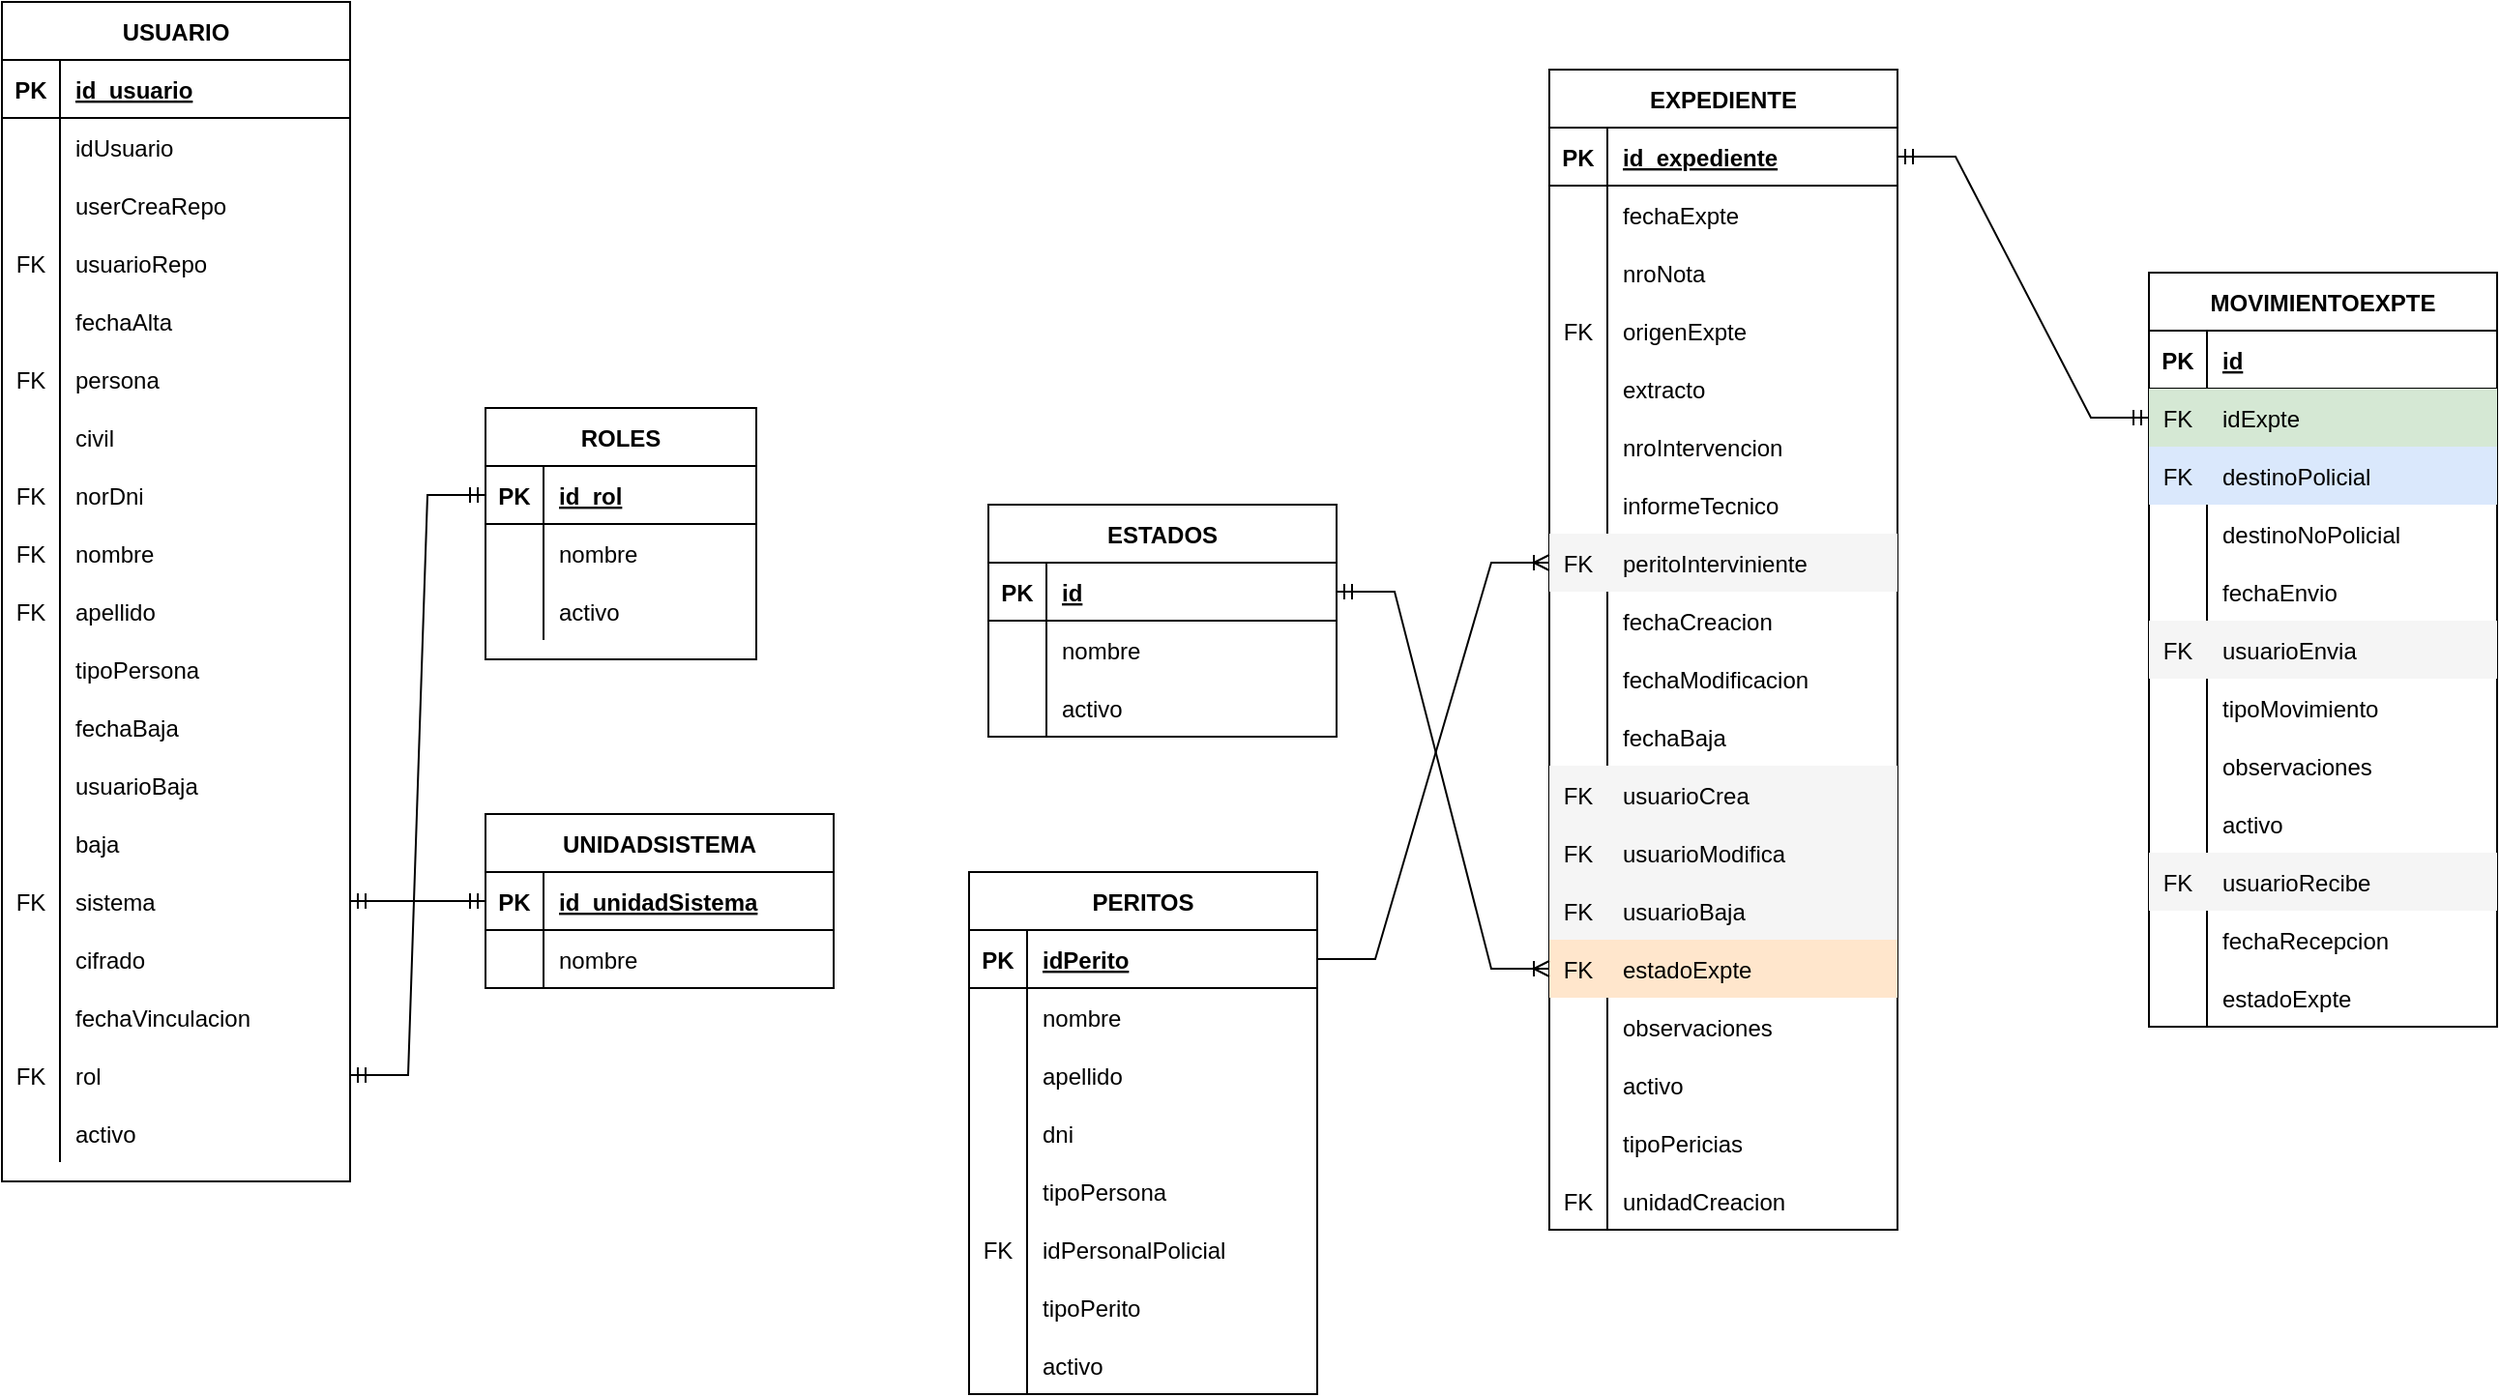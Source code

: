 <mxfile version="20.8.10" type="device"><diagram name="Página-1" id="kgONA1Eeg01QUfemouJO"><mxGraphModel dx="874" dy="532" grid="1" gridSize="10" guides="1" tooltips="1" connect="1" arrows="1" fold="1" page="1" pageScale="1" pageWidth="1400" pageHeight="850" math="0" shadow="0"><root><mxCell id="0"/><mxCell id="1" parent="0"/><mxCell id="FPzjdju4EvVJenrXKVsn-1" value="USUARIO" style="shape=table;startSize=30;container=1;collapsible=1;childLayout=tableLayout;fixedRows=1;rowLines=0;fontStyle=1;align=center;resizeLast=1;" parent="1" vertex="1"><mxGeometry x="60" y="40" width="180" height="610" as="geometry"/></mxCell><mxCell id="FPzjdju4EvVJenrXKVsn-2" value="" style="shape=partialRectangle;collapsible=0;dropTarget=0;pointerEvents=0;fillColor=none;top=0;left=0;bottom=1;right=0;points=[[0,0.5],[1,0.5]];portConstraint=eastwest;" parent="FPzjdju4EvVJenrXKVsn-1" vertex="1"><mxGeometry y="30" width="180" height="30" as="geometry"/></mxCell><mxCell id="FPzjdju4EvVJenrXKVsn-3" value="PK" style="shape=partialRectangle;connectable=0;fillColor=none;top=0;left=0;bottom=0;right=0;fontStyle=1;overflow=hidden;" parent="FPzjdju4EvVJenrXKVsn-2" vertex="1"><mxGeometry width="30" height="30" as="geometry"><mxRectangle width="30" height="30" as="alternateBounds"/></mxGeometry></mxCell><mxCell id="FPzjdju4EvVJenrXKVsn-4" value="id_usuario" style="shape=partialRectangle;connectable=0;fillColor=none;top=0;left=0;bottom=0;right=0;align=left;spacingLeft=6;fontStyle=5;overflow=hidden;" parent="FPzjdju4EvVJenrXKVsn-2" vertex="1"><mxGeometry x="30" width="150" height="30" as="geometry"><mxRectangle width="150" height="30" as="alternateBounds"/></mxGeometry></mxCell><mxCell id="FPzjdju4EvVJenrXKVsn-5" value="" style="shape=partialRectangle;collapsible=0;dropTarget=0;pointerEvents=0;fillColor=none;top=0;left=0;bottom=0;right=0;points=[[0,0.5],[1,0.5]];portConstraint=eastwest;" parent="FPzjdju4EvVJenrXKVsn-1" vertex="1"><mxGeometry y="60" width="180" height="30" as="geometry"/></mxCell><mxCell id="FPzjdju4EvVJenrXKVsn-6" value="" style="shape=partialRectangle;connectable=0;fillColor=none;top=0;left=0;bottom=0;right=0;editable=1;overflow=hidden;" parent="FPzjdju4EvVJenrXKVsn-5" vertex="1"><mxGeometry width="30" height="30" as="geometry"><mxRectangle width="30" height="30" as="alternateBounds"/></mxGeometry></mxCell><mxCell id="FPzjdju4EvVJenrXKVsn-7" value="idUsuario" style="shape=partialRectangle;connectable=0;fillColor=none;top=0;left=0;bottom=0;right=0;align=left;spacingLeft=6;overflow=hidden;" parent="FPzjdju4EvVJenrXKVsn-5" vertex="1"><mxGeometry x="30" width="150" height="30" as="geometry"><mxRectangle width="150" height="30" as="alternateBounds"/></mxGeometry></mxCell><mxCell id="FPzjdju4EvVJenrXKVsn-8" value="" style="shape=partialRectangle;collapsible=0;dropTarget=0;pointerEvents=0;fillColor=none;top=0;left=0;bottom=0;right=0;points=[[0,0.5],[1,0.5]];portConstraint=eastwest;" parent="FPzjdju4EvVJenrXKVsn-1" vertex="1"><mxGeometry y="90" width="180" height="30" as="geometry"/></mxCell><mxCell id="FPzjdju4EvVJenrXKVsn-9" value="" style="shape=partialRectangle;connectable=0;fillColor=none;top=0;left=0;bottom=0;right=0;editable=1;overflow=hidden;" parent="FPzjdju4EvVJenrXKVsn-8" vertex="1"><mxGeometry width="30" height="30" as="geometry"><mxRectangle width="30" height="30" as="alternateBounds"/></mxGeometry></mxCell><mxCell id="FPzjdju4EvVJenrXKVsn-10" value="userCreaRepo" style="shape=partialRectangle;connectable=0;fillColor=none;top=0;left=0;bottom=0;right=0;align=left;spacingLeft=6;overflow=hidden;" parent="FPzjdju4EvVJenrXKVsn-8" vertex="1"><mxGeometry x="30" width="150" height="30" as="geometry"><mxRectangle width="150" height="30" as="alternateBounds"/></mxGeometry></mxCell><mxCell id="FPzjdju4EvVJenrXKVsn-11" value="" style="shape=partialRectangle;collapsible=0;dropTarget=0;pointerEvents=0;fillColor=none;top=0;left=0;bottom=0;right=0;points=[[0,0.5],[1,0.5]];portConstraint=eastwest;" parent="FPzjdju4EvVJenrXKVsn-1" vertex="1"><mxGeometry y="120" width="180" height="30" as="geometry"/></mxCell><mxCell id="FPzjdju4EvVJenrXKVsn-12" value="FK" style="shape=partialRectangle;connectable=0;fillColor=none;top=0;left=0;bottom=0;right=0;editable=1;overflow=hidden;" parent="FPzjdju4EvVJenrXKVsn-11" vertex="1"><mxGeometry width="30" height="30" as="geometry"><mxRectangle width="30" height="30" as="alternateBounds"/></mxGeometry></mxCell><mxCell id="FPzjdju4EvVJenrXKVsn-13" value="usuarioRepo" style="shape=partialRectangle;connectable=0;fillColor=none;top=0;left=0;bottom=0;right=0;align=left;spacingLeft=6;overflow=hidden;" parent="FPzjdju4EvVJenrXKVsn-11" vertex="1"><mxGeometry x="30" width="150" height="30" as="geometry"><mxRectangle width="150" height="30" as="alternateBounds"/></mxGeometry></mxCell><mxCell id="FPzjdju4EvVJenrXKVsn-14" value="" style="shape=partialRectangle;collapsible=0;dropTarget=0;pointerEvents=0;fillColor=none;top=0;left=0;bottom=0;right=0;points=[[0,0.5],[1,0.5]];portConstraint=eastwest;" parent="FPzjdju4EvVJenrXKVsn-1" vertex="1"><mxGeometry y="150" width="180" height="30" as="geometry"/></mxCell><mxCell id="FPzjdju4EvVJenrXKVsn-15" value="" style="shape=partialRectangle;connectable=0;fillColor=none;top=0;left=0;bottom=0;right=0;editable=1;overflow=hidden;" parent="FPzjdju4EvVJenrXKVsn-14" vertex="1"><mxGeometry width="30" height="30" as="geometry"><mxRectangle width="30" height="30" as="alternateBounds"/></mxGeometry></mxCell><mxCell id="FPzjdju4EvVJenrXKVsn-16" value="fechaAlta" style="shape=partialRectangle;connectable=0;fillColor=none;top=0;left=0;bottom=0;right=0;align=left;spacingLeft=6;overflow=hidden;" parent="FPzjdju4EvVJenrXKVsn-14" vertex="1"><mxGeometry x="30" width="150" height="30" as="geometry"><mxRectangle width="150" height="30" as="alternateBounds"/></mxGeometry></mxCell><mxCell id="FPzjdju4EvVJenrXKVsn-17" value="" style="shape=partialRectangle;collapsible=0;dropTarget=0;pointerEvents=0;fillColor=none;top=0;left=0;bottom=0;right=0;points=[[0,0.5],[1,0.5]];portConstraint=eastwest;" parent="FPzjdju4EvVJenrXKVsn-1" vertex="1"><mxGeometry y="180" width="180" height="30" as="geometry"/></mxCell><mxCell id="FPzjdju4EvVJenrXKVsn-18" value="FK" style="shape=partialRectangle;connectable=0;fillColor=none;top=0;left=0;bottom=0;right=0;editable=1;overflow=hidden;" parent="FPzjdju4EvVJenrXKVsn-17" vertex="1"><mxGeometry width="30" height="30" as="geometry"><mxRectangle width="30" height="30" as="alternateBounds"/></mxGeometry></mxCell><mxCell id="FPzjdju4EvVJenrXKVsn-19" value="persona" style="shape=partialRectangle;connectable=0;fillColor=none;top=0;left=0;bottom=0;right=0;align=left;spacingLeft=6;overflow=hidden;" parent="FPzjdju4EvVJenrXKVsn-17" vertex="1"><mxGeometry x="30" width="150" height="30" as="geometry"><mxRectangle width="150" height="30" as="alternateBounds"/></mxGeometry></mxCell><mxCell id="FPzjdju4EvVJenrXKVsn-20" value="" style="shape=partialRectangle;collapsible=0;dropTarget=0;pointerEvents=0;fillColor=none;top=0;left=0;bottom=0;right=0;points=[[0,0.5],[1,0.5]];portConstraint=eastwest;" parent="FPzjdju4EvVJenrXKVsn-1" vertex="1"><mxGeometry y="210" width="180" height="30" as="geometry"/></mxCell><mxCell id="FPzjdju4EvVJenrXKVsn-21" value="" style="shape=partialRectangle;connectable=0;fillColor=none;top=0;left=0;bottom=0;right=0;editable=1;overflow=hidden;" parent="FPzjdju4EvVJenrXKVsn-20" vertex="1"><mxGeometry width="30" height="30" as="geometry"><mxRectangle width="30" height="30" as="alternateBounds"/></mxGeometry></mxCell><mxCell id="FPzjdju4EvVJenrXKVsn-22" value="civil" style="shape=partialRectangle;connectable=0;fillColor=none;top=0;left=0;bottom=0;right=0;align=left;spacingLeft=6;overflow=hidden;" parent="FPzjdju4EvVJenrXKVsn-20" vertex="1"><mxGeometry x="30" width="150" height="30" as="geometry"><mxRectangle width="150" height="30" as="alternateBounds"/></mxGeometry></mxCell><mxCell id="FPzjdju4EvVJenrXKVsn-23" value="" style="shape=partialRectangle;collapsible=0;dropTarget=0;pointerEvents=0;fillColor=none;top=0;left=0;bottom=0;right=0;points=[[0,0.5],[1,0.5]];portConstraint=eastwest;" parent="FPzjdju4EvVJenrXKVsn-1" vertex="1"><mxGeometry y="240" width="180" height="30" as="geometry"/></mxCell><mxCell id="FPzjdju4EvVJenrXKVsn-24" value="FK" style="shape=partialRectangle;connectable=0;fillColor=none;top=0;left=0;bottom=0;right=0;editable=1;overflow=hidden;" parent="FPzjdju4EvVJenrXKVsn-23" vertex="1"><mxGeometry width="30" height="30" as="geometry"><mxRectangle width="30" height="30" as="alternateBounds"/></mxGeometry></mxCell><mxCell id="FPzjdju4EvVJenrXKVsn-25" value="norDni" style="shape=partialRectangle;connectable=0;fillColor=none;top=0;left=0;bottom=0;right=0;align=left;spacingLeft=6;overflow=hidden;" parent="FPzjdju4EvVJenrXKVsn-23" vertex="1"><mxGeometry x="30" width="150" height="30" as="geometry"><mxRectangle width="150" height="30" as="alternateBounds"/></mxGeometry></mxCell><mxCell id="FPzjdju4EvVJenrXKVsn-26" value="" style="shape=partialRectangle;collapsible=0;dropTarget=0;pointerEvents=0;fillColor=none;top=0;left=0;bottom=0;right=0;points=[[0,0.5],[1,0.5]];portConstraint=eastwest;" parent="FPzjdju4EvVJenrXKVsn-1" vertex="1"><mxGeometry y="270" width="180" height="30" as="geometry"/></mxCell><mxCell id="FPzjdju4EvVJenrXKVsn-27" value="FK" style="shape=partialRectangle;connectable=0;fillColor=none;top=0;left=0;bottom=0;right=0;editable=1;overflow=hidden;" parent="FPzjdju4EvVJenrXKVsn-26" vertex="1"><mxGeometry width="30" height="30" as="geometry"><mxRectangle width="30" height="30" as="alternateBounds"/></mxGeometry></mxCell><mxCell id="FPzjdju4EvVJenrXKVsn-28" value="nombre" style="shape=partialRectangle;connectable=0;fillColor=none;top=0;left=0;bottom=0;right=0;align=left;spacingLeft=6;overflow=hidden;" parent="FPzjdju4EvVJenrXKVsn-26" vertex="1"><mxGeometry x="30" width="150" height="30" as="geometry"><mxRectangle width="150" height="30" as="alternateBounds"/></mxGeometry></mxCell><mxCell id="FPzjdju4EvVJenrXKVsn-29" value="" style="shape=partialRectangle;collapsible=0;dropTarget=0;pointerEvents=0;fillColor=none;top=0;left=0;bottom=0;right=0;points=[[0,0.5],[1,0.5]];portConstraint=eastwest;" parent="FPzjdju4EvVJenrXKVsn-1" vertex="1"><mxGeometry y="300" width="180" height="30" as="geometry"/></mxCell><mxCell id="FPzjdju4EvVJenrXKVsn-30" value="FK" style="shape=partialRectangle;connectable=0;fillColor=none;top=0;left=0;bottom=0;right=0;editable=1;overflow=hidden;" parent="FPzjdju4EvVJenrXKVsn-29" vertex="1"><mxGeometry width="30" height="30" as="geometry"><mxRectangle width="30" height="30" as="alternateBounds"/></mxGeometry></mxCell><mxCell id="FPzjdju4EvVJenrXKVsn-31" value="apellido" style="shape=partialRectangle;connectable=0;fillColor=none;top=0;left=0;bottom=0;right=0;align=left;spacingLeft=6;overflow=hidden;" parent="FPzjdju4EvVJenrXKVsn-29" vertex="1"><mxGeometry x="30" width="150" height="30" as="geometry"><mxRectangle width="150" height="30" as="alternateBounds"/></mxGeometry></mxCell><mxCell id="FPzjdju4EvVJenrXKVsn-32" value="" style="shape=partialRectangle;collapsible=0;dropTarget=0;pointerEvents=0;fillColor=none;top=0;left=0;bottom=0;right=0;points=[[0,0.5],[1,0.5]];portConstraint=eastwest;" parent="FPzjdju4EvVJenrXKVsn-1" vertex="1"><mxGeometry y="330" width="180" height="30" as="geometry"/></mxCell><mxCell id="FPzjdju4EvVJenrXKVsn-33" value="" style="shape=partialRectangle;connectable=0;fillColor=none;top=0;left=0;bottom=0;right=0;editable=1;overflow=hidden;" parent="FPzjdju4EvVJenrXKVsn-32" vertex="1"><mxGeometry width="30" height="30" as="geometry"><mxRectangle width="30" height="30" as="alternateBounds"/></mxGeometry></mxCell><mxCell id="FPzjdju4EvVJenrXKVsn-34" value="tipoPersona" style="shape=partialRectangle;connectable=0;fillColor=none;top=0;left=0;bottom=0;right=0;align=left;spacingLeft=6;overflow=hidden;" parent="FPzjdju4EvVJenrXKVsn-32" vertex="1"><mxGeometry x="30" width="150" height="30" as="geometry"><mxRectangle width="150" height="30" as="alternateBounds"/></mxGeometry></mxCell><mxCell id="FPzjdju4EvVJenrXKVsn-35" value="" style="shape=partialRectangle;collapsible=0;dropTarget=0;pointerEvents=0;fillColor=none;top=0;left=0;bottom=0;right=0;points=[[0,0.5],[1,0.5]];portConstraint=eastwest;" parent="FPzjdju4EvVJenrXKVsn-1" vertex="1"><mxGeometry y="360" width="180" height="30" as="geometry"/></mxCell><mxCell id="FPzjdju4EvVJenrXKVsn-36" value="" style="shape=partialRectangle;connectable=0;fillColor=none;top=0;left=0;bottom=0;right=0;editable=1;overflow=hidden;" parent="FPzjdju4EvVJenrXKVsn-35" vertex="1"><mxGeometry width="30" height="30" as="geometry"><mxRectangle width="30" height="30" as="alternateBounds"/></mxGeometry></mxCell><mxCell id="FPzjdju4EvVJenrXKVsn-37" value="fechaBaja" style="shape=partialRectangle;connectable=0;fillColor=none;top=0;left=0;bottom=0;right=0;align=left;spacingLeft=6;overflow=hidden;" parent="FPzjdju4EvVJenrXKVsn-35" vertex="1"><mxGeometry x="30" width="150" height="30" as="geometry"><mxRectangle width="150" height="30" as="alternateBounds"/></mxGeometry></mxCell><mxCell id="FPzjdju4EvVJenrXKVsn-38" value="" style="shape=partialRectangle;collapsible=0;dropTarget=0;pointerEvents=0;fillColor=none;top=0;left=0;bottom=0;right=0;points=[[0,0.5],[1,0.5]];portConstraint=eastwest;" parent="FPzjdju4EvVJenrXKVsn-1" vertex="1"><mxGeometry y="390" width="180" height="30" as="geometry"/></mxCell><mxCell id="FPzjdju4EvVJenrXKVsn-39" value="" style="shape=partialRectangle;connectable=0;fillColor=none;top=0;left=0;bottom=0;right=0;editable=1;overflow=hidden;" parent="FPzjdju4EvVJenrXKVsn-38" vertex="1"><mxGeometry width="30" height="30" as="geometry"><mxRectangle width="30" height="30" as="alternateBounds"/></mxGeometry></mxCell><mxCell id="FPzjdju4EvVJenrXKVsn-40" value="usuarioBaja" style="shape=partialRectangle;connectable=0;fillColor=none;top=0;left=0;bottom=0;right=0;align=left;spacingLeft=6;overflow=hidden;" parent="FPzjdju4EvVJenrXKVsn-38" vertex="1"><mxGeometry x="30" width="150" height="30" as="geometry"><mxRectangle width="150" height="30" as="alternateBounds"/></mxGeometry></mxCell><mxCell id="FPzjdju4EvVJenrXKVsn-41" value="" style="shape=partialRectangle;collapsible=0;dropTarget=0;pointerEvents=0;fillColor=none;top=0;left=0;bottom=0;right=0;points=[[0,0.5],[1,0.5]];portConstraint=eastwest;" parent="FPzjdju4EvVJenrXKVsn-1" vertex="1"><mxGeometry y="420" width="180" height="30" as="geometry"/></mxCell><mxCell id="FPzjdju4EvVJenrXKVsn-42" value="" style="shape=partialRectangle;connectable=0;fillColor=none;top=0;left=0;bottom=0;right=0;editable=1;overflow=hidden;" parent="FPzjdju4EvVJenrXKVsn-41" vertex="1"><mxGeometry width="30" height="30" as="geometry"><mxRectangle width="30" height="30" as="alternateBounds"/></mxGeometry></mxCell><mxCell id="FPzjdju4EvVJenrXKVsn-43" value="baja" style="shape=partialRectangle;connectable=0;fillColor=none;top=0;left=0;bottom=0;right=0;align=left;spacingLeft=6;overflow=hidden;" parent="FPzjdju4EvVJenrXKVsn-41" vertex="1"><mxGeometry x="30" width="150" height="30" as="geometry"><mxRectangle width="150" height="30" as="alternateBounds"/></mxGeometry></mxCell><mxCell id="FPzjdju4EvVJenrXKVsn-44" value="" style="shape=partialRectangle;collapsible=0;dropTarget=0;pointerEvents=0;fillColor=none;top=0;left=0;bottom=0;right=0;points=[[0,0.5],[1,0.5]];portConstraint=eastwest;" parent="FPzjdju4EvVJenrXKVsn-1" vertex="1"><mxGeometry y="450" width="180" height="30" as="geometry"/></mxCell><mxCell id="FPzjdju4EvVJenrXKVsn-45" value="FK" style="shape=partialRectangle;connectable=0;fillColor=none;top=0;left=0;bottom=0;right=0;editable=1;overflow=hidden;" parent="FPzjdju4EvVJenrXKVsn-44" vertex="1"><mxGeometry width="30" height="30" as="geometry"><mxRectangle width="30" height="30" as="alternateBounds"/></mxGeometry></mxCell><mxCell id="FPzjdju4EvVJenrXKVsn-46" value="sistema" style="shape=partialRectangle;connectable=0;fillColor=none;top=0;left=0;bottom=0;right=0;align=left;spacingLeft=6;overflow=hidden;" parent="FPzjdju4EvVJenrXKVsn-44" vertex="1"><mxGeometry x="30" width="150" height="30" as="geometry"><mxRectangle width="150" height="30" as="alternateBounds"/></mxGeometry></mxCell><mxCell id="FPzjdju4EvVJenrXKVsn-47" value="" style="shape=partialRectangle;collapsible=0;dropTarget=0;pointerEvents=0;fillColor=none;top=0;left=0;bottom=0;right=0;points=[[0,0.5],[1,0.5]];portConstraint=eastwest;" parent="FPzjdju4EvVJenrXKVsn-1" vertex="1"><mxGeometry y="480" width="180" height="30" as="geometry"/></mxCell><mxCell id="FPzjdju4EvVJenrXKVsn-48" value="" style="shape=partialRectangle;connectable=0;fillColor=none;top=0;left=0;bottom=0;right=0;editable=1;overflow=hidden;" parent="FPzjdju4EvVJenrXKVsn-47" vertex="1"><mxGeometry width="30" height="30" as="geometry"><mxRectangle width="30" height="30" as="alternateBounds"/></mxGeometry></mxCell><mxCell id="FPzjdju4EvVJenrXKVsn-49" value="cifrado" style="shape=partialRectangle;connectable=0;fillColor=none;top=0;left=0;bottom=0;right=0;align=left;spacingLeft=6;overflow=hidden;" parent="FPzjdju4EvVJenrXKVsn-47" vertex="1"><mxGeometry x="30" width="150" height="30" as="geometry"><mxRectangle width="150" height="30" as="alternateBounds"/></mxGeometry></mxCell><mxCell id="FPzjdju4EvVJenrXKVsn-50" value="" style="shape=partialRectangle;collapsible=0;dropTarget=0;pointerEvents=0;fillColor=none;top=0;left=0;bottom=0;right=0;points=[[0,0.5],[1,0.5]];portConstraint=eastwest;" parent="FPzjdju4EvVJenrXKVsn-1" vertex="1"><mxGeometry y="510" width="180" height="30" as="geometry"/></mxCell><mxCell id="FPzjdju4EvVJenrXKVsn-51" value="" style="shape=partialRectangle;connectable=0;fillColor=none;top=0;left=0;bottom=0;right=0;editable=1;overflow=hidden;" parent="FPzjdju4EvVJenrXKVsn-50" vertex="1"><mxGeometry width="30" height="30" as="geometry"><mxRectangle width="30" height="30" as="alternateBounds"/></mxGeometry></mxCell><mxCell id="FPzjdju4EvVJenrXKVsn-52" value="fechaVinculacion" style="shape=partialRectangle;connectable=0;fillColor=none;top=0;left=0;bottom=0;right=0;align=left;spacingLeft=6;overflow=hidden;" parent="FPzjdju4EvVJenrXKVsn-50" vertex="1"><mxGeometry x="30" width="150" height="30" as="geometry"><mxRectangle width="150" height="30" as="alternateBounds"/></mxGeometry></mxCell><mxCell id="FPzjdju4EvVJenrXKVsn-53" value="" style="shape=partialRectangle;collapsible=0;dropTarget=0;pointerEvents=0;fillColor=none;top=0;left=0;bottom=0;right=0;points=[[0,0.5],[1,0.5]];portConstraint=eastwest;" parent="FPzjdju4EvVJenrXKVsn-1" vertex="1"><mxGeometry y="540" width="180" height="30" as="geometry"/></mxCell><mxCell id="FPzjdju4EvVJenrXKVsn-54" value="FK" style="shape=partialRectangle;connectable=0;fillColor=none;top=0;left=0;bottom=0;right=0;editable=1;overflow=hidden;" parent="FPzjdju4EvVJenrXKVsn-53" vertex="1"><mxGeometry width="30" height="30" as="geometry"><mxRectangle width="30" height="30" as="alternateBounds"/></mxGeometry></mxCell><mxCell id="FPzjdju4EvVJenrXKVsn-55" value="rol" style="shape=partialRectangle;connectable=0;fillColor=none;top=0;left=0;bottom=0;right=0;align=left;spacingLeft=6;overflow=hidden;" parent="FPzjdju4EvVJenrXKVsn-53" vertex="1"><mxGeometry x="30" width="150" height="30" as="geometry"><mxRectangle width="150" height="30" as="alternateBounds"/></mxGeometry></mxCell><mxCell id="FPzjdju4EvVJenrXKVsn-56" value="" style="shape=partialRectangle;collapsible=0;dropTarget=0;pointerEvents=0;fillColor=none;top=0;left=0;bottom=0;right=0;points=[[0,0.5],[1,0.5]];portConstraint=eastwest;" parent="FPzjdju4EvVJenrXKVsn-1" vertex="1"><mxGeometry y="570" width="180" height="30" as="geometry"/></mxCell><mxCell id="FPzjdju4EvVJenrXKVsn-57" value="" style="shape=partialRectangle;connectable=0;fillColor=none;top=0;left=0;bottom=0;right=0;editable=1;overflow=hidden;" parent="FPzjdju4EvVJenrXKVsn-56" vertex="1"><mxGeometry width="30" height="30" as="geometry"><mxRectangle width="30" height="30" as="alternateBounds"/></mxGeometry></mxCell><mxCell id="FPzjdju4EvVJenrXKVsn-58" value="activo" style="shape=partialRectangle;connectable=0;fillColor=none;top=0;left=0;bottom=0;right=0;align=left;spacingLeft=6;overflow=hidden;" parent="FPzjdju4EvVJenrXKVsn-56" vertex="1"><mxGeometry x="30" width="150" height="30" as="geometry"><mxRectangle width="150" height="30" as="alternateBounds"/></mxGeometry></mxCell><mxCell id="FPzjdju4EvVJenrXKVsn-59" value="ROLES" style="shape=table;startSize=30;container=1;collapsible=1;childLayout=tableLayout;fixedRows=1;rowLines=0;fontStyle=1;align=center;resizeLast=1;" parent="1" vertex="1"><mxGeometry x="310" y="250" width="140" height="130" as="geometry"/></mxCell><mxCell id="FPzjdju4EvVJenrXKVsn-60" value="" style="shape=partialRectangle;collapsible=0;dropTarget=0;pointerEvents=0;fillColor=none;top=0;left=0;bottom=1;right=0;points=[[0,0.5],[1,0.5]];portConstraint=eastwest;" parent="FPzjdju4EvVJenrXKVsn-59" vertex="1"><mxGeometry y="30" width="140" height="30" as="geometry"/></mxCell><mxCell id="FPzjdju4EvVJenrXKVsn-61" value="PK" style="shape=partialRectangle;connectable=0;fillColor=none;top=0;left=0;bottom=0;right=0;fontStyle=1;overflow=hidden;" parent="FPzjdju4EvVJenrXKVsn-60" vertex="1"><mxGeometry width="30" height="30" as="geometry"><mxRectangle width="30" height="30" as="alternateBounds"/></mxGeometry></mxCell><mxCell id="FPzjdju4EvVJenrXKVsn-62" value="id_rol" style="shape=partialRectangle;connectable=0;fillColor=none;top=0;left=0;bottom=0;right=0;align=left;spacingLeft=6;fontStyle=5;overflow=hidden;" parent="FPzjdju4EvVJenrXKVsn-60" vertex="1"><mxGeometry x="30" width="110" height="30" as="geometry"><mxRectangle width="110" height="30" as="alternateBounds"/></mxGeometry></mxCell><mxCell id="FPzjdju4EvVJenrXKVsn-63" value="" style="shape=partialRectangle;collapsible=0;dropTarget=0;pointerEvents=0;fillColor=none;top=0;left=0;bottom=0;right=0;points=[[0,0.5],[1,0.5]];portConstraint=eastwest;" parent="FPzjdju4EvVJenrXKVsn-59" vertex="1"><mxGeometry y="60" width="140" height="30" as="geometry"/></mxCell><mxCell id="FPzjdju4EvVJenrXKVsn-64" value="" style="shape=partialRectangle;connectable=0;fillColor=none;top=0;left=0;bottom=0;right=0;editable=1;overflow=hidden;" parent="FPzjdju4EvVJenrXKVsn-63" vertex="1"><mxGeometry width="30" height="30" as="geometry"><mxRectangle width="30" height="30" as="alternateBounds"/></mxGeometry></mxCell><mxCell id="FPzjdju4EvVJenrXKVsn-65" value="nombre" style="shape=partialRectangle;connectable=0;fillColor=none;top=0;left=0;bottom=0;right=0;align=left;spacingLeft=6;overflow=hidden;" parent="FPzjdju4EvVJenrXKVsn-63" vertex="1"><mxGeometry x="30" width="110" height="30" as="geometry"><mxRectangle width="110" height="30" as="alternateBounds"/></mxGeometry></mxCell><mxCell id="FPzjdju4EvVJenrXKVsn-66" value="" style="shape=partialRectangle;collapsible=0;dropTarget=0;pointerEvents=0;fillColor=none;top=0;left=0;bottom=0;right=0;points=[[0,0.5],[1,0.5]];portConstraint=eastwest;" parent="FPzjdju4EvVJenrXKVsn-59" vertex="1"><mxGeometry y="90" width="140" height="30" as="geometry"/></mxCell><mxCell id="FPzjdju4EvVJenrXKVsn-67" value="" style="shape=partialRectangle;connectable=0;fillColor=none;top=0;left=0;bottom=0;right=0;editable=1;overflow=hidden;" parent="FPzjdju4EvVJenrXKVsn-66" vertex="1"><mxGeometry width="30" height="30" as="geometry"><mxRectangle width="30" height="30" as="alternateBounds"/></mxGeometry></mxCell><mxCell id="FPzjdju4EvVJenrXKVsn-68" value="activo" style="shape=partialRectangle;connectable=0;fillColor=none;top=0;left=0;bottom=0;right=0;align=left;spacingLeft=6;overflow=hidden;" parent="FPzjdju4EvVJenrXKVsn-66" vertex="1"><mxGeometry x="30" width="110" height="30" as="geometry"><mxRectangle width="110" height="30" as="alternateBounds"/></mxGeometry></mxCell><mxCell id="FPzjdju4EvVJenrXKVsn-69" value="" style="edgeStyle=entityRelationEdgeStyle;fontSize=12;html=1;endArrow=ERmandOne;startArrow=ERmandOne;rounded=0;" parent="1" source="FPzjdju4EvVJenrXKVsn-53" target="FPzjdju4EvVJenrXKVsn-60" edge="1"><mxGeometry width="100" height="100" relative="1" as="geometry"><mxPoint x="310" y="650" as="sourcePoint"/><mxPoint x="410" y="550" as="targetPoint"/></mxGeometry></mxCell><mxCell id="FPzjdju4EvVJenrXKVsn-70" value="UNIDADSISTEMA" style="shape=table;startSize=30;container=1;collapsible=1;childLayout=tableLayout;fixedRows=1;rowLines=0;fontStyle=1;align=center;resizeLast=1;" parent="1" vertex="1"><mxGeometry x="310" y="460" width="180" height="90" as="geometry"/></mxCell><mxCell id="FPzjdju4EvVJenrXKVsn-71" value="" style="shape=tableRow;horizontal=0;startSize=0;swimlaneHead=0;swimlaneBody=0;fillColor=none;collapsible=0;dropTarget=0;points=[[0,0.5],[1,0.5]];portConstraint=eastwest;top=0;left=0;right=0;bottom=1;" parent="FPzjdju4EvVJenrXKVsn-70" vertex="1"><mxGeometry y="30" width="180" height="30" as="geometry"/></mxCell><mxCell id="FPzjdju4EvVJenrXKVsn-72" value="PK" style="shape=partialRectangle;connectable=0;fillColor=none;top=0;left=0;bottom=0;right=0;fontStyle=1;overflow=hidden;" parent="FPzjdju4EvVJenrXKVsn-71" vertex="1"><mxGeometry width="30" height="30" as="geometry"><mxRectangle width="30" height="30" as="alternateBounds"/></mxGeometry></mxCell><mxCell id="FPzjdju4EvVJenrXKVsn-73" value="id_unidadSistema" style="shape=partialRectangle;connectable=0;fillColor=none;top=0;left=0;bottom=0;right=0;align=left;spacingLeft=6;fontStyle=5;overflow=hidden;" parent="FPzjdju4EvVJenrXKVsn-71" vertex="1"><mxGeometry x="30" width="150" height="30" as="geometry"><mxRectangle width="150" height="30" as="alternateBounds"/></mxGeometry></mxCell><mxCell id="FPzjdju4EvVJenrXKVsn-74" value="" style="shape=tableRow;horizontal=0;startSize=0;swimlaneHead=0;swimlaneBody=0;fillColor=none;collapsible=0;dropTarget=0;points=[[0,0.5],[1,0.5]];portConstraint=eastwest;top=0;left=0;right=0;bottom=0;" parent="FPzjdju4EvVJenrXKVsn-70" vertex="1"><mxGeometry y="60" width="180" height="30" as="geometry"/></mxCell><mxCell id="FPzjdju4EvVJenrXKVsn-75" value="" style="shape=partialRectangle;connectable=0;fillColor=none;top=0;left=0;bottom=0;right=0;editable=1;overflow=hidden;" parent="FPzjdju4EvVJenrXKVsn-74" vertex="1"><mxGeometry width="30" height="30" as="geometry"><mxRectangle width="30" height="30" as="alternateBounds"/></mxGeometry></mxCell><mxCell id="FPzjdju4EvVJenrXKVsn-76" value="nombre" style="shape=partialRectangle;connectable=0;fillColor=none;top=0;left=0;bottom=0;right=0;align=left;spacingLeft=6;overflow=hidden;" parent="FPzjdju4EvVJenrXKVsn-74" vertex="1"><mxGeometry x="30" width="150" height="30" as="geometry"><mxRectangle width="150" height="30" as="alternateBounds"/></mxGeometry></mxCell><mxCell id="FPzjdju4EvVJenrXKVsn-77" value="" style="edgeStyle=entityRelationEdgeStyle;fontSize=12;html=1;endArrow=ERmandOne;startArrow=ERmandOne;rounded=0;" parent="1" source="FPzjdju4EvVJenrXKVsn-44" target="FPzjdju4EvVJenrXKVsn-71" edge="1"><mxGeometry width="100" height="100" relative="1" as="geometry"><mxPoint x="280" y="510" as="sourcePoint"/><mxPoint x="490" y="535" as="targetPoint"/></mxGeometry></mxCell><mxCell id="DNhkdwrG0g6RQjdkNtge-1" value="EXPEDIENTE" style="shape=table;startSize=30;container=1;collapsible=1;childLayout=tableLayout;fixedRows=1;rowLines=0;fontStyle=1;align=center;resizeLast=1;" parent="1" vertex="1"><mxGeometry x="860" y="75" width="180" height="600" as="geometry"/></mxCell><mxCell id="DNhkdwrG0g6RQjdkNtge-2" value="" style="shape=tableRow;horizontal=0;startSize=0;swimlaneHead=0;swimlaneBody=0;fillColor=none;collapsible=0;dropTarget=0;points=[[0,0.5],[1,0.5]];portConstraint=eastwest;top=0;left=0;right=0;bottom=1;" parent="DNhkdwrG0g6RQjdkNtge-1" vertex="1"><mxGeometry y="30" width="180" height="30" as="geometry"/></mxCell><mxCell id="DNhkdwrG0g6RQjdkNtge-3" value="PK" style="shape=partialRectangle;connectable=0;fillColor=none;top=0;left=0;bottom=0;right=0;fontStyle=1;overflow=hidden;" parent="DNhkdwrG0g6RQjdkNtge-2" vertex="1"><mxGeometry width="30" height="30" as="geometry"><mxRectangle width="30" height="30" as="alternateBounds"/></mxGeometry></mxCell><mxCell id="DNhkdwrG0g6RQjdkNtge-4" value="id_expediente" style="shape=partialRectangle;connectable=0;fillColor=none;top=0;left=0;bottom=0;right=0;align=left;spacingLeft=6;fontStyle=5;overflow=hidden;" parent="DNhkdwrG0g6RQjdkNtge-2" vertex="1"><mxGeometry x="30" width="150" height="30" as="geometry"><mxRectangle width="150" height="30" as="alternateBounds"/></mxGeometry></mxCell><mxCell id="DNhkdwrG0g6RQjdkNtge-5" value="" style="shape=tableRow;horizontal=0;startSize=0;swimlaneHead=0;swimlaneBody=0;fillColor=none;collapsible=0;dropTarget=0;points=[[0,0.5],[1,0.5]];portConstraint=eastwest;top=0;left=0;right=0;bottom=0;" parent="DNhkdwrG0g6RQjdkNtge-1" vertex="1"><mxGeometry y="60" width="180" height="30" as="geometry"/></mxCell><mxCell id="DNhkdwrG0g6RQjdkNtge-6" value="" style="shape=partialRectangle;connectable=0;fillColor=none;top=0;left=0;bottom=0;right=0;editable=1;overflow=hidden;" parent="DNhkdwrG0g6RQjdkNtge-5" vertex="1"><mxGeometry width="30" height="30" as="geometry"><mxRectangle width="30" height="30" as="alternateBounds"/></mxGeometry></mxCell><mxCell id="DNhkdwrG0g6RQjdkNtge-7" value="fechaExpte" style="shape=partialRectangle;connectable=0;fillColor=none;top=0;left=0;bottom=0;right=0;align=left;spacingLeft=6;overflow=hidden;" parent="DNhkdwrG0g6RQjdkNtge-5" vertex="1"><mxGeometry x="30" width="150" height="30" as="geometry"><mxRectangle width="150" height="30" as="alternateBounds"/></mxGeometry></mxCell><mxCell id="DNhkdwrG0g6RQjdkNtge-8" value="" style="shape=tableRow;horizontal=0;startSize=0;swimlaneHead=0;swimlaneBody=0;fillColor=none;collapsible=0;dropTarget=0;points=[[0,0.5],[1,0.5]];portConstraint=eastwest;top=0;left=0;right=0;bottom=0;" parent="DNhkdwrG0g6RQjdkNtge-1" vertex="1"><mxGeometry y="90" width="180" height="30" as="geometry"/></mxCell><mxCell id="DNhkdwrG0g6RQjdkNtge-9" value="" style="shape=partialRectangle;connectable=0;fillColor=none;top=0;left=0;bottom=0;right=0;editable=1;overflow=hidden;" parent="DNhkdwrG0g6RQjdkNtge-8" vertex="1"><mxGeometry width="30" height="30" as="geometry"><mxRectangle width="30" height="30" as="alternateBounds"/></mxGeometry></mxCell><mxCell id="DNhkdwrG0g6RQjdkNtge-10" value="nroNota" style="shape=partialRectangle;connectable=0;fillColor=none;top=0;left=0;bottom=0;right=0;align=left;spacingLeft=6;overflow=hidden;" parent="DNhkdwrG0g6RQjdkNtge-8" vertex="1"><mxGeometry x="30" width="150" height="30" as="geometry"><mxRectangle width="150" height="30" as="alternateBounds"/></mxGeometry></mxCell><mxCell id="DNhkdwrG0g6RQjdkNtge-11" value="" style="shape=tableRow;horizontal=0;startSize=0;swimlaneHead=0;swimlaneBody=0;fillColor=none;collapsible=0;dropTarget=0;points=[[0,0.5],[1,0.5]];portConstraint=eastwest;top=0;left=0;right=0;bottom=0;" parent="DNhkdwrG0g6RQjdkNtge-1" vertex="1"><mxGeometry y="120" width="180" height="30" as="geometry"/></mxCell><mxCell id="DNhkdwrG0g6RQjdkNtge-12" value="FK" style="shape=partialRectangle;connectable=0;fillColor=none;top=0;left=0;bottom=0;right=0;editable=1;overflow=hidden;" parent="DNhkdwrG0g6RQjdkNtge-11" vertex="1"><mxGeometry width="30" height="30" as="geometry"><mxRectangle width="30" height="30" as="alternateBounds"/></mxGeometry></mxCell><mxCell id="DNhkdwrG0g6RQjdkNtge-13" value="origenExpte" style="shape=partialRectangle;connectable=0;fillColor=none;top=0;left=0;bottom=0;right=0;align=left;spacingLeft=6;overflow=hidden;" parent="DNhkdwrG0g6RQjdkNtge-11" vertex="1"><mxGeometry x="30" width="150" height="30" as="geometry"><mxRectangle width="150" height="30" as="alternateBounds"/></mxGeometry></mxCell><mxCell id="DNhkdwrG0g6RQjdkNtge-14" value="" style="shape=tableRow;horizontal=0;startSize=0;swimlaneHead=0;swimlaneBody=0;fillColor=none;collapsible=0;dropTarget=0;points=[[0,0.5],[1,0.5]];portConstraint=eastwest;top=0;left=0;right=0;bottom=0;" parent="DNhkdwrG0g6RQjdkNtge-1" vertex="1"><mxGeometry y="150" width="180" height="30" as="geometry"/></mxCell><mxCell id="DNhkdwrG0g6RQjdkNtge-15" value="" style="shape=partialRectangle;connectable=0;fillColor=none;top=0;left=0;bottom=0;right=0;editable=1;overflow=hidden;" parent="DNhkdwrG0g6RQjdkNtge-14" vertex="1"><mxGeometry width="30" height="30" as="geometry"><mxRectangle width="30" height="30" as="alternateBounds"/></mxGeometry></mxCell><mxCell id="DNhkdwrG0g6RQjdkNtge-16" value="extracto" style="shape=partialRectangle;connectable=0;fillColor=none;top=0;left=0;bottom=0;right=0;align=left;spacingLeft=6;overflow=hidden;" parent="DNhkdwrG0g6RQjdkNtge-14" vertex="1"><mxGeometry x="30" width="150" height="30" as="geometry"><mxRectangle width="150" height="30" as="alternateBounds"/></mxGeometry></mxCell><mxCell id="DNhkdwrG0g6RQjdkNtge-17" value="" style="shape=tableRow;horizontal=0;startSize=0;swimlaneHead=0;swimlaneBody=0;fillColor=none;collapsible=0;dropTarget=0;points=[[0,0.5],[1,0.5]];portConstraint=eastwest;top=0;left=0;right=0;bottom=0;" parent="DNhkdwrG0g6RQjdkNtge-1" vertex="1"><mxGeometry y="180" width="180" height="30" as="geometry"/></mxCell><mxCell id="DNhkdwrG0g6RQjdkNtge-18" value="" style="shape=partialRectangle;connectable=0;fillColor=none;top=0;left=0;bottom=0;right=0;editable=1;overflow=hidden;" parent="DNhkdwrG0g6RQjdkNtge-17" vertex="1"><mxGeometry width="30" height="30" as="geometry"><mxRectangle width="30" height="30" as="alternateBounds"/></mxGeometry></mxCell><mxCell id="DNhkdwrG0g6RQjdkNtge-19" value="nroIntervencion" style="shape=partialRectangle;connectable=0;fillColor=none;top=0;left=0;bottom=0;right=0;align=left;spacingLeft=6;overflow=hidden;" parent="DNhkdwrG0g6RQjdkNtge-17" vertex="1"><mxGeometry x="30" width="150" height="30" as="geometry"><mxRectangle width="150" height="30" as="alternateBounds"/></mxGeometry></mxCell><mxCell id="DNhkdwrG0g6RQjdkNtge-20" value="" style="shape=tableRow;horizontal=0;startSize=0;swimlaneHead=0;swimlaneBody=0;fillColor=none;collapsible=0;dropTarget=0;points=[[0,0.5],[1,0.5]];portConstraint=eastwest;top=0;left=0;right=0;bottom=0;" parent="DNhkdwrG0g6RQjdkNtge-1" vertex="1"><mxGeometry y="210" width="180" height="30" as="geometry"/></mxCell><mxCell id="DNhkdwrG0g6RQjdkNtge-21" value="" style="shape=partialRectangle;connectable=0;fillColor=none;top=0;left=0;bottom=0;right=0;editable=1;overflow=hidden;" parent="DNhkdwrG0g6RQjdkNtge-20" vertex="1"><mxGeometry width="30" height="30" as="geometry"><mxRectangle width="30" height="30" as="alternateBounds"/></mxGeometry></mxCell><mxCell id="DNhkdwrG0g6RQjdkNtge-22" value="informeTecnico" style="shape=partialRectangle;connectable=0;fillColor=none;top=0;left=0;bottom=0;right=0;align=left;spacingLeft=6;overflow=hidden;" parent="DNhkdwrG0g6RQjdkNtge-20" vertex="1"><mxGeometry x="30" width="150" height="30" as="geometry"><mxRectangle width="150" height="30" as="alternateBounds"/></mxGeometry></mxCell><mxCell id="DNhkdwrG0g6RQjdkNtge-29" value="" style="shape=tableRow;horizontal=0;startSize=0;swimlaneHead=0;swimlaneBody=0;fillColor=#f5f5f5;collapsible=0;dropTarget=0;points=[[0,0.5],[1,0.5]];portConstraint=eastwest;top=0;left=0;right=0;bottom=0;strokeColor=#666666;fontColor=#333333;" parent="DNhkdwrG0g6RQjdkNtge-1" vertex="1"><mxGeometry y="240" width="180" height="30" as="geometry"/></mxCell><mxCell id="DNhkdwrG0g6RQjdkNtge-30" value="FK" style="shape=partialRectangle;connectable=0;fillColor=none;top=0;left=0;bottom=0;right=0;editable=1;overflow=hidden;" parent="DNhkdwrG0g6RQjdkNtge-29" vertex="1"><mxGeometry width="30" height="30" as="geometry"><mxRectangle width="30" height="30" as="alternateBounds"/></mxGeometry></mxCell><mxCell id="DNhkdwrG0g6RQjdkNtge-31" value="peritoInterviniente" style="shape=partialRectangle;connectable=0;fillColor=none;top=0;left=0;bottom=0;right=0;align=left;spacingLeft=6;overflow=hidden;" parent="DNhkdwrG0g6RQjdkNtge-29" vertex="1"><mxGeometry x="30" width="150" height="30" as="geometry"><mxRectangle width="150" height="30" as="alternateBounds"/></mxGeometry></mxCell><mxCell id="DNhkdwrG0g6RQjdkNtge-35" value="" style="shape=tableRow;horizontal=0;startSize=0;swimlaneHead=0;swimlaneBody=0;fillColor=none;collapsible=0;dropTarget=0;points=[[0,0.5],[1,0.5]];portConstraint=eastwest;top=0;left=0;right=0;bottom=0;" parent="DNhkdwrG0g6RQjdkNtge-1" vertex="1"><mxGeometry y="270" width="180" height="30" as="geometry"/></mxCell><mxCell id="DNhkdwrG0g6RQjdkNtge-36" value="" style="shape=partialRectangle;connectable=0;fillColor=none;top=0;left=0;bottom=0;right=0;editable=1;overflow=hidden;" parent="DNhkdwrG0g6RQjdkNtge-35" vertex="1"><mxGeometry width="30" height="30" as="geometry"><mxRectangle width="30" height="30" as="alternateBounds"/></mxGeometry></mxCell><mxCell id="DNhkdwrG0g6RQjdkNtge-37" value="fechaCreacion" style="shape=partialRectangle;connectable=0;fillColor=none;top=0;left=0;bottom=0;right=0;align=left;spacingLeft=6;overflow=hidden;" parent="DNhkdwrG0g6RQjdkNtge-35" vertex="1"><mxGeometry x="30" width="150" height="30" as="geometry"><mxRectangle width="150" height="30" as="alternateBounds"/></mxGeometry></mxCell><mxCell id="DNhkdwrG0g6RQjdkNtge-38" value="" style="shape=tableRow;horizontal=0;startSize=0;swimlaneHead=0;swimlaneBody=0;fillColor=none;collapsible=0;dropTarget=0;points=[[0,0.5],[1,0.5]];portConstraint=eastwest;top=0;left=0;right=0;bottom=0;" parent="DNhkdwrG0g6RQjdkNtge-1" vertex="1"><mxGeometry y="300" width="180" height="30" as="geometry"/></mxCell><mxCell id="DNhkdwrG0g6RQjdkNtge-39" value="" style="shape=partialRectangle;connectable=0;fillColor=none;top=0;left=0;bottom=0;right=0;editable=1;overflow=hidden;" parent="DNhkdwrG0g6RQjdkNtge-38" vertex="1"><mxGeometry width="30" height="30" as="geometry"><mxRectangle width="30" height="30" as="alternateBounds"/></mxGeometry></mxCell><mxCell id="DNhkdwrG0g6RQjdkNtge-40" value="fechaModificacion" style="shape=partialRectangle;connectable=0;fillColor=none;top=0;left=0;bottom=0;right=0;align=left;spacingLeft=6;overflow=hidden;" parent="DNhkdwrG0g6RQjdkNtge-38" vertex="1"><mxGeometry x="30" width="150" height="30" as="geometry"><mxRectangle width="150" height="30" as="alternateBounds"/></mxGeometry></mxCell><mxCell id="DNhkdwrG0g6RQjdkNtge-41" value="" style="shape=tableRow;horizontal=0;startSize=0;swimlaneHead=0;swimlaneBody=0;fillColor=none;collapsible=0;dropTarget=0;points=[[0,0.5],[1,0.5]];portConstraint=eastwest;top=0;left=0;right=0;bottom=0;" parent="DNhkdwrG0g6RQjdkNtge-1" vertex="1"><mxGeometry y="330" width="180" height="30" as="geometry"/></mxCell><mxCell id="DNhkdwrG0g6RQjdkNtge-42" value="" style="shape=partialRectangle;connectable=0;fillColor=none;top=0;left=0;bottom=0;right=0;editable=1;overflow=hidden;" parent="DNhkdwrG0g6RQjdkNtge-41" vertex="1"><mxGeometry width="30" height="30" as="geometry"><mxRectangle width="30" height="30" as="alternateBounds"/></mxGeometry></mxCell><mxCell id="DNhkdwrG0g6RQjdkNtge-43" value="fechaBaja" style="shape=partialRectangle;connectable=0;fillColor=none;top=0;left=0;bottom=0;right=0;align=left;spacingLeft=6;overflow=hidden;" parent="DNhkdwrG0g6RQjdkNtge-41" vertex="1"><mxGeometry x="30" width="150" height="30" as="geometry"><mxRectangle width="150" height="30" as="alternateBounds"/></mxGeometry></mxCell><mxCell id="DNhkdwrG0g6RQjdkNtge-44" value="" style="shape=tableRow;horizontal=0;startSize=0;swimlaneHead=0;swimlaneBody=0;fillColor=#f5f5f5;collapsible=0;dropTarget=0;points=[[0,0.5],[1,0.5]];portConstraint=eastwest;top=0;left=0;right=0;bottom=0;fontColor=#333333;strokeColor=#666666;" parent="DNhkdwrG0g6RQjdkNtge-1" vertex="1"><mxGeometry y="360" width="180" height="30" as="geometry"/></mxCell><mxCell id="DNhkdwrG0g6RQjdkNtge-45" value="FK" style="shape=partialRectangle;connectable=0;fillColor=none;top=0;left=0;bottom=0;right=0;editable=1;overflow=hidden;" parent="DNhkdwrG0g6RQjdkNtge-44" vertex="1"><mxGeometry width="30" height="30" as="geometry"><mxRectangle width="30" height="30" as="alternateBounds"/></mxGeometry></mxCell><mxCell id="DNhkdwrG0g6RQjdkNtge-46" value="usuarioCrea" style="shape=partialRectangle;connectable=0;fillColor=none;top=0;left=0;bottom=0;right=0;align=left;spacingLeft=6;overflow=hidden;" parent="DNhkdwrG0g6RQjdkNtge-44" vertex="1"><mxGeometry x="30" width="150" height="30" as="geometry"><mxRectangle width="150" height="30" as="alternateBounds"/></mxGeometry></mxCell><mxCell id="DNhkdwrG0g6RQjdkNtge-47" value="" style="shape=tableRow;horizontal=0;startSize=0;swimlaneHead=0;swimlaneBody=0;fillColor=#f5f5f5;collapsible=0;dropTarget=0;points=[[0,0.5],[1,0.5]];portConstraint=eastwest;top=0;left=0;right=0;bottom=0;fontColor=#333333;strokeColor=#666666;" parent="DNhkdwrG0g6RQjdkNtge-1" vertex="1"><mxGeometry y="390" width="180" height="30" as="geometry"/></mxCell><mxCell id="DNhkdwrG0g6RQjdkNtge-48" value="FK" style="shape=partialRectangle;connectable=0;fillColor=none;top=0;left=0;bottom=0;right=0;editable=1;overflow=hidden;" parent="DNhkdwrG0g6RQjdkNtge-47" vertex="1"><mxGeometry width="30" height="30" as="geometry"><mxRectangle width="30" height="30" as="alternateBounds"/></mxGeometry></mxCell><mxCell id="DNhkdwrG0g6RQjdkNtge-49" value="usuarioModifica" style="shape=partialRectangle;connectable=0;fillColor=none;top=0;left=0;bottom=0;right=0;align=left;spacingLeft=6;overflow=hidden;" parent="DNhkdwrG0g6RQjdkNtge-47" vertex="1"><mxGeometry x="30" width="150" height="30" as="geometry"><mxRectangle width="150" height="30" as="alternateBounds"/></mxGeometry></mxCell><mxCell id="DNhkdwrG0g6RQjdkNtge-50" value="" style="shape=tableRow;horizontal=0;startSize=0;swimlaneHead=0;swimlaneBody=0;fillColor=#f5f5f5;collapsible=0;dropTarget=0;points=[[0,0.5],[1,0.5]];portConstraint=eastwest;top=0;left=0;right=0;bottom=0;fontColor=#333333;strokeColor=#666666;" parent="DNhkdwrG0g6RQjdkNtge-1" vertex="1"><mxGeometry y="420" width="180" height="30" as="geometry"/></mxCell><mxCell id="DNhkdwrG0g6RQjdkNtge-51" value="FK" style="shape=partialRectangle;connectable=0;fillColor=none;top=0;left=0;bottom=0;right=0;editable=1;overflow=hidden;" parent="DNhkdwrG0g6RQjdkNtge-50" vertex="1"><mxGeometry width="30" height="30" as="geometry"><mxRectangle width="30" height="30" as="alternateBounds"/></mxGeometry></mxCell><mxCell id="DNhkdwrG0g6RQjdkNtge-52" value="usuarioBaja" style="shape=partialRectangle;connectable=0;fillColor=none;top=0;left=0;bottom=0;right=0;align=left;spacingLeft=6;overflow=hidden;" parent="DNhkdwrG0g6RQjdkNtge-50" vertex="1"><mxGeometry x="30" width="150" height="30" as="geometry"><mxRectangle width="150" height="30" as="alternateBounds"/></mxGeometry></mxCell><mxCell id="DNhkdwrG0g6RQjdkNtge-53" value="" style="shape=tableRow;horizontal=0;startSize=0;swimlaneHead=0;swimlaneBody=0;fillColor=#ffe6cc;collapsible=0;dropTarget=0;points=[[0,0.5],[1,0.5]];portConstraint=eastwest;top=0;left=0;right=0;bottom=0;strokeColor=#d79b00;" parent="DNhkdwrG0g6RQjdkNtge-1" vertex="1"><mxGeometry y="450" width="180" height="30" as="geometry"/></mxCell><mxCell id="DNhkdwrG0g6RQjdkNtge-54" value="FK" style="shape=partialRectangle;connectable=0;fillColor=none;top=0;left=0;bottom=0;right=0;editable=1;overflow=hidden;" parent="DNhkdwrG0g6RQjdkNtge-53" vertex="1"><mxGeometry width="30" height="30" as="geometry"><mxRectangle width="30" height="30" as="alternateBounds"/></mxGeometry></mxCell><mxCell id="DNhkdwrG0g6RQjdkNtge-55" value="estadoExpte" style="shape=partialRectangle;connectable=0;fillColor=none;top=0;left=0;bottom=0;right=0;align=left;spacingLeft=6;overflow=hidden;" parent="DNhkdwrG0g6RQjdkNtge-53" vertex="1"><mxGeometry x="30" width="150" height="30" as="geometry"><mxRectangle width="150" height="30" as="alternateBounds"/></mxGeometry></mxCell><mxCell id="kvhj7EwXCGtz8LGXdYzF-63" value="" style="shape=tableRow;horizontal=0;startSize=0;swimlaneHead=0;swimlaneBody=0;fillColor=none;collapsible=0;dropTarget=0;points=[[0,0.5],[1,0.5]];portConstraint=eastwest;top=0;left=0;right=0;bottom=0;" parent="DNhkdwrG0g6RQjdkNtge-1" vertex="1"><mxGeometry y="480" width="180" height="30" as="geometry"/></mxCell><mxCell id="kvhj7EwXCGtz8LGXdYzF-64" value="" style="shape=partialRectangle;connectable=0;fillColor=none;top=0;left=0;bottom=0;right=0;editable=1;overflow=hidden;" parent="kvhj7EwXCGtz8LGXdYzF-63" vertex="1"><mxGeometry width="30" height="30" as="geometry"><mxRectangle width="30" height="30" as="alternateBounds"/></mxGeometry></mxCell><mxCell id="kvhj7EwXCGtz8LGXdYzF-65" value="observaciones" style="shape=partialRectangle;connectable=0;fillColor=none;top=0;left=0;bottom=0;right=0;align=left;spacingLeft=6;overflow=hidden;" parent="kvhj7EwXCGtz8LGXdYzF-63" vertex="1"><mxGeometry x="30" width="150" height="30" as="geometry"><mxRectangle width="150" height="30" as="alternateBounds"/></mxGeometry></mxCell><mxCell id="kvhj7EwXCGtz8LGXdYzF-68" value="" style="shape=tableRow;horizontal=0;startSize=0;swimlaneHead=0;swimlaneBody=0;fillColor=none;collapsible=0;dropTarget=0;points=[[0,0.5],[1,0.5]];portConstraint=eastwest;top=0;left=0;right=0;bottom=0;" parent="DNhkdwrG0g6RQjdkNtge-1" vertex="1"><mxGeometry y="510" width="180" height="30" as="geometry"/></mxCell><mxCell id="kvhj7EwXCGtz8LGXdYzF-69" value="" style="shape=partialRectangle;connectable=0;fillColor=none;top=0;left=0;bottom=0;right=0;editable=1;overflow=hidden;" parent="kvhj7EwXCGtz8LGXdYzF-68" vertex="1"><mxGeometry width="30" height="30" as="geometry"><mxRectangle width="30" height="30" as="alternateBounds"/></mxGeometry></mxCell><mxCell id="kvhj7EwXCGtz8LGXdYzF-70" value="activo" style="shape=partialRectangle;connectable=0;fillColor=none;top=0;left=0;bottom=0;right=0;align=left;spacingLeft=6;overflow=hidden;" parent="kvhj7EwXCGtz8LGXdYzF-68" vertex="1"><mxGeometry x="30" width="150" height="30" as="geometry"><mxRectangle width="150" height="30" as="alternateBounds"/></mxGeometry></mxCell><mxCell id="kvhj7EwXCGtz8LGXdYzF-103" value="" style="shape=tableRow;horizontal=0;startSize=0;swimlaneHead=0;swimlaneBody=0;fillColor=none;collapsible=0;dropTarget=0;points=[[0,0.5],[1,0.5]];portConstraint=eastwest;top=0;left=0;right=0;bottom=0;" parent="DNhkdwrG0g6RQjdkNtge-1" vertex="1"><mxGeometry y="540" width="180" height="30" as="geometry"/></mxCell><mxCell id="kvhj7EwXCGtz8LGXdYzF-104" value="" style="shape=partialRectangle;connectable=0;fillColor=none;top=0;left=0;bottom=0;right=0;editable=1;overflow=hidden;" parent="kvhj7EwXCGtz8LGXdYzF-103" vertex="1"><mxGeometry width="30" height="30" as="geometry"><mxRectangle width="30" height="30" as="alternateBounds"/></mxGeometry></mxCell><mxCell id="kvhj7EwXCGtz8LGXdYzF-105" value="tipoPericias" style="shape=partialRectangle;connectable=0;fillColor=none;top=0;left=0;bottom=0;right=0;align=left;spacingLeft=6;overflow=hidden;" parent="kvhj7EwXCGtz8LGXdYzF-103" vertex="1"><mxGeometry x="30" width="150" height="30" as="geometry"><mxRectangle width="150" height="30" as="alternateBounds"/></mxGeometry></mxCell><mxCell id="_7SGWsv9Sffhm5dkYUbs-1" value="" style="shape=tableRow;horizontal=0;startSize=0;swimlaneHead=0;swimlaneBody=0;fillColor=none;collapsible=0;dropTarget=0;points=[[0,0.5],[1,0.5]];portConstraint=eastwest;top=0;left=0;right=0;bottom=0;" parent="DNhkdwrG0g6RQjdkNtge-1" vertex="1"><mxGeometry y="570" width="180" height="30" as="geometry"/></mxCell><mxCell id="_7SGWsv9Sffhm5dkYUbs-2" value="FK" style="shape=partialRectangle;connectable=0;fillColor=none;top=0;left=0;bottom=0;right=0;editable=1;overflow=hidden;" parent="_7SGWsv9Sffhm5dkYUbs-1" vertex="1"><mxGeometry width="30" height="30" as="geometry"><mxRectangle width="30" height="30" as="alternateBounds"/></mxGeometry></mxCell><mxCell id="_7SGWsv9Sffhm5dkYUbs-3" value="unidadCreacion" style="shape=partialRectangle;connectable=0;fillColor=none;top=0;left=0;bottom=0;right=0;align=left;spacingLeft=6;overflow=hidden;" parent="_7SGWsv9Sffhm5dkYUbs-1" vertex="1"><mxGeometry x="30" width="150" height="30" as="geometry"><mxRectangle width="150" height="30" as="alternateBounds"/></mxGeometry></mxCell><mxCell id="kvhj7EwXCGtz8LGXdYzF-1" value="MOVIMIENTOEXPTE" style="shape=table;startSize=30;container=1;collapsible=1;childLayout=tableLayout;fixedRows=1;rowLines=0;fontStyle=1;align=center;resizeLast=1;" parent="1" vertex="1"><mxGeometry x="1170" y="180" width="180" height="390" as="geometry"/></mxCell><mxCell id="kvhj7EwXCGtz8LGXdYzF-2" value="" style="shape=tableRow;horizontal=0;startSize=0;swimlaneHead=0;swimlaneBody=0;fillColor=none;collapsible=0;dropTarget=0;points=[[0,0.5],[1,0.5]];portConstraint=eastwest;top=0;left=0;right=0;bottom=1;" parent="kvhj7EwXCGtz8LGXdYzF-1" vertex="1"><mxGeometry y="30" width="180" height="30" as="geometry"/></mxCell><mxCell id="kvhj7EwXCGtz8LGXdYzF-3" value="PK" style="shape=partialRectangle;connectable=0;fillColor=none;top=0;left=0;bottom=0;right=0;fontStyle=1;overflow=hidden;" parent="kvhj7EwXCGtz8LGXdYzF-2" vertex="1"><mxGeometry width="30" height="30" as="geometry"><mxRectangle width="30" height="30" as="alternateBounds"/></mxGeometry></mxCell><mxCell id="kvhj7EwXCGtz8LGXdYzF-4" value="id" style="shape=partialRectangle;connectable=0;fillColor=none;top=0;left=0;bottom=0;right=0;align=left;spacingLeft=6;fontStyle=5;overflow=hidden;" parent="kvhj7EwXCGtz8LGXdYzF-2" vertex="1"><mxGeometry x="30" width="150" height="30" as="geometry"><mxRectangle width="150" height="30" as="alternateBounds"/></mxGeometry></mxCell><mxCell id="kvhj7EwXCGtz8LGXdYzF-5" value="" style="shape=tableRow;horizontal=0;startSize=0;swimlaneHead=0;swimlaneBody=0;fillColor=#d5e8d4;collapsible=0;dropTarget=0;points=[[0,0.5],[1,0.5]];portConstraint=eastwest;top=0;left=0;right=0;bottom=0;strokeColor=#82b366;" parent="kvhj7EwXCGtz8LGXdYzF-1" vertex="1"><mxGeometry y="60" width="180" height="30" as="geometry"/></mxCell><mxCell id="kvhj7EwXCGtz8LGXdYzF-6" value="FK" style="shape=partialRectangle;connectable=0;fillColor=none;top=0;left=0;bottom=0;right=0;editable=1;overflow=hidden;" parent="kvhj7EwXCGtz8LGXdYzF-5" vertex="1"><mxGeometry width="30" height="30" as="geometry"><mxRectangle width="30" height="30" as="alternateBounds"/></mxGeometry></mxCell><mxCell id="kvhj7EwXCGtz8LGXdYzF-7" value="idExpte" style="shape=partialRectangle;connectable=0;fillColor=none;top=0;left=0;bottom=0;right=0;align=left;spacingLeft=6;overflow=hidden;" parent="kvhj7EwXCGtz8LGXdYzF-5" vertex="1"><mxGeometry x="30" width="150" height="30" as="geometry"><mxRectangle width="150" height="30" as="alternateBounds"/></mxGeometry></mxCell><mxCell id="kvhj7EwXCGtz8LGXdYzF-8" value="" style="shape=tableRow;horizontal=0;startSize=0;swimlaneHead=0;swimlaneBody=0;fillColor=#dae8fc;collapsible=0;dropTarget=0;points=[[0,0.5],[1,0.5]];portConstraint=eastwest;top=0;left=0;right=0;bottom=0;strokeColor=#6c8ebf;" parent="kvhj7EwXCGtz8LGXdYzF-1" vertex="1"><mxGeometry y="90" width="180" height="30" as="geometry"/></mxCell><mxCell id="kvhj7EwXCGtz8LGXdYzF-9" value="FK" style="shape=partialRectangle;connectable=0;fillColor=none;top=0;left=0;bottom=0;right=0;editable=1;overflow=hidden;" parent="kvhj7EwXCGtz8LGXdYzF-8" vertex="1"><mxGeometry width="30" height="30" as="geometry"><mxRectangle width="30" height="30" as="alternateBounds"/></mxGeometry></mxCell><mxCell id="kvhj7EwXCGtz8LGXdYzF-10" value="destinoPolicial" style="shape=partialRectangle;connectable=0;fillColor=none;top=0;left=0;bottom=0;right=0;align=left;spacingLeft=6;overflow=hidden;" parent="kvhj7EwXCGtz8LGXdYzF-8" vertex="1"><mxGeometry x="30" width="150" height="30" as="geometry"><mxRectangle width="150" height="30" as="alternateBounds"/></mxGeometry></mxCell><mxCell id="kvhj7EwXCGtz8LGXdYzF-11" value="" style="shape=tableRow;horizontal=0;startSize=0;swimlaneHead=0;swimlaneBody=0;fillColor=none;collapsible=0;dropTarget=0;points=[[0,0.5],[1,0.5]];portConstraint=eastwest;top=0;left=0;right=0;bottom=0;" parent="kvhj7EwXCGtz8LGXdYzF-1" vertex="1"><mxGeometry y="120" width="180" height="30" as="geometry"/></mxCell><mxCell id="kvhj7EwXCGtz8LGXdYzF-12" value="" style="shape=partialRectangle;connectable=0;fillColor=none;top=0;left=0;bottom=0;right=0;editable=1;overflow=hidden;" parent="kvhj7EwXCGtz8LGXdYzF-11" vertex="1"><mxGeometry width="30" height="30" as="geometry"><mxRectangle width="30" height="30" as="alternateBounds"/></mxGeometry></mxCell><mxCell id="kvhj7EwXCGtz8LGXdYzF-13" value="destinoNoPolicial" style="shape=partialRectangle;connectable=0;fillColor=none;top=0;left=0;bottom=0;right=0;align=left;spacingLeft=6;overflow=hidden;" parent="kvhj7EwXCGtz8LGXdYzF-11" vertex="1"><mxGeometry x="30" width="150" height="30" as="geometry"><mxRectangle width="150" height="30" as="alternateBounds"/></mxGeometry></mxCell><mxCell id="kvhj7EwXCGtz8LGXdYzF-41" value="" style="shape=tableRow;horizontal=0;startSize=0;swimlaneHead=0;swimlaneBody=0;fillColor=none;collapsible=0;dropTarget=0;points=[[0,0.5],[1,0.5]];portConstraint=eastwest;top=0;left=0;right=0;bottom=0;" parent="kvhj7EwXCGtz8LGXdYzF-1" vertex="1"><mxGeometry y="150" width="180" height="30" as="geometry"/></mxCell><mxCell id="kvhj7EwXCGtz8LGXdYzF-42" value="" style="shape=partialRectangle;connectable=0;fillColor=none;top=0;left=0;bottom=0;right=0;editable=1;overflow=hidden;" parent="kvhj7EwXCGtz8LGXdYzF-41" vertex="1"><mxGeometry width="30" height="30" as="geometry"><mxRectangle width="30" height="30" as="alternateBounds"/></mxGeometry></mxCell><mxCell id="kvhj7EwXCGtz8LGXdYzF-43" value="fechaEnvio" style="shape=partialRectangle;connectable=0;fillColor=none;top=0;left=0;bottom=0;right=0;align=left;spacingLeft=6;overflow=hidden;" parent="kvhj7EwXCGtz8LGXdYzF-41" vertex="1"><mxGeometry x="30" width="150" height="30" as="geometry"><mxRectangle width="150" height="30" as="alternateBounds"/></mxGeometry></mxCell><mxCell id="kvhj7EwXCGtz8LGXdYzF-32" value="" style="shape=tableRow;horizontal=0;startSize=0;swimlaneHead=0;swimlaneBody=0;fillColor=#f5f5f5;collapsible=0;dropTarget=0;points=[[0,0.5],[1,0.5]];portConstraint=eastwest;top=0;left=0;right=0;bottom=0;strokeColor=#666666;fontColor=#333333;" parent="kvhj7EwXCGtz8LGXdYzF-1" vertex="1"><mxGeometry y="180" width="180" height="30" as="geometry"/></mxCell><mxCell id="kvhj7EwXCGtz8LGXdYzF-33" value="FK" style="shape=partialRectangle;connectable=0;fillColor=none;top=0;left=0;bottom=0;right=0;editable=1;overflow=hidden;" parent="kvhj7EwXCGtz8LGXdYzF-32" vertex="1"><mxGeometry width="30" height="30" as="geometry"><mxRectangle width="30" height="30" as="alternateBounds"/></mxGeometry></mxCell><mxCell id="kvhj7EwXCGtz8LGXdYzF-34" value="usuarioEnvia" style="shape=partialRectangle;connectable=0;fillColor=none;top=0;left=0;bottom=0;right=0;align=left;spacingLeft=6;overflow=hidden;" parent="kvhj7EwXCGtz8LGXdYzF-32" vertex="1"><mxGeometry x="30" width="150" height="30" as="geometry"><mxRectangle width="150" height="30" as="alternateBounds"/></mxGeometry></mxCell><mxCell id="kvhj7EwXCGtz8LGXdYzF-35" value="" style="shape=tableRow;horizontal=0;startSize=0;swimlaneHead=0;swimlaneBody=0;fillColor=none;collapsible=0;dropTarget=0;points=[[0,0.5],[1,0.5]];portConstraint=eastwest;top=0;left=0;right=0;bottom=0;" parent="kvhj7EwXCGtz8LGXdYzF-1" vertex="1"><mxGeometry y="210" width="180" height="30" as="geometry"/></mxCell><mxCell id="kvhj7EwXCGtz8LGXdYzF-36" value="" style="shape=partialRectangle;connectable=0;fillColor=none;top=0;left=0;bottom=0;right=0;editable=1;overflow=hidden;" parent="kvhj7EwXCGtz8LGXdYzF-35" vertex="1"><mxGeometry width="30" height="30" as="geometry"><mxRectangle width="30" height="30" as="alternateBounds"/></mxGeometry></mxCell><mxCell id="kvhj7EwXCGtz8LGXdYzF-37" value="tipoMovimiento" style="shape=partialRectangle;connectable=0;fillColor=none;top=0;left=0;bottom=0;right=0;align=left;spacingLeft=6;overflow=hidden;" parent="kvhj7EwXCGtz8LGXdYzF-35" vertex="1"><mxGeometry x="30" width="150" height="30" as="geometry"><mxRectangle width="150" height="30" as="alternateBounds"/></mxGeometry></mxCell><mxCell id="kvhj7EwXCGtz8LGXdYzF-44" value="" style="shape=tableRow;horizontal=0;startSize=0;swimlaneHead=0;swimlaneBody=0;fillColor=none;collapsible=0;dropTarget=0;points=[[0,0.5],[1,0.5]];portConstraint=eastwest;top=0;left=0;right=0;bottom=0;" parent="kvhj7EwXCGtz8LGXdYzF-1" vertex="1"><mxGeometry y="240" width="180" height="30" as="geometry"/></mxCell><mxCell id="kvhj7EwXCGtz8LGXdYzF-45" value="" style="shape=partialRectangle;connectable=0;fillColor=none;top=0;left=0;bottom=0;right=0;editable=1;overflow=hidden;" parent="kvhj7EwXCGtz8LGXdYzF-44" vertex="1"><mxGeometry width="30" height="30" as="geometry"><mxRectangle width="30" height="30" as="alternateBounds"/></mxGeometry></mxCell><mxCell id="kvhj7EwXCGtz8LGXdYzF-46" value="observaciones" style="shape=partialRectangle;connectable=0;fillColor=none;top=0;left=0;bottom=0;right=0;align=left;spacingLeft=6;overflow=hidden;" parent="kvhj7EwXCGtz8LGXdYzF-44" vertex="1"><mxGeometry x="30" width="150" height="30" as="geometry"><mxRectangle width="150" height="30" as="alternateBounds"/></mxGeometry></mxCell><mxCell id="kvhj7EwXCGtz8LGXdYzF-47" value="" style="shape=tableRow;horizontal=0;startSize=0;swimlaneHead=0;swimlaneBody=0;fillColor=none;collapsible=0;dropTarget=0;points=[[0,0.5],[1,0.5]];portConstraint=eastwest;top=0;left=0;right=0;bottom=0;" parent="kvhj7EwXCGtz8LGXdYzF-1" vertex="1"><mxGeometry y="270" width="180" height="30" as="geometry"/></mxCell><mxCell id="kvhj7EwXCGtz8LGXdYzF-48" value="" style="shape=partialRectangle;connectable=0;fillColor=none;top=0;left=0;bottom=0;right=0;editable=1;overflow=hidden;" parent="kvhj7EwXCGtz8LGXdYzF-47" vertex="1"><mxGeometry width="30" height="30" as="geometry"><mxRectangle width="30" height="30" as="alternateBounds"/></mxGeometry></mxCell><mxCell id="kvhj7EwXCGtz8LGXdYzF-49" value="activo" style="shape=partialRectangle;connectable=0;fillColor=none;top=0;left=0;bottom=0;right=0;align=left;spacingLeft=6;overflow=hidden;" parent="kvhj7EwXCGtz8LGXdYzF-47" vertex="1"><mxGeometry x="30" width="150" height="30" as="geometry"><mxRectangle width="150" height="30" as="alternateBounds"/></mxGeometry></mxCell><mxCell id="otoLVdYgI1elwp9lWRMv-1" value="" style="shape=tableRow;horizontal=0;startSize=0;swimlaneHead=0;swimlaneBody=0;fillColor=#f5f5f5;collapsible=0;dropTarget=0;points=[[0,0.5],[1,0.5]];portConstraint=eastwest;top=0;left=0;right=0;bottom=0;fontColor=#333333;strokeColor=#666666;" parent="kvhj7EwXCGtz8LGXdYzF-1" vertex="1"><mxGeometry y="300" width="180" height="30" as="geometry"/></mxCell><mxCell id="otoLVdYgI1elwp9lWRMv-2" value="FK" style="shape=partialRectangle;connectable=0;fillColor=none;top=0;left=0;bottom=0;right=0;editable=1;overflow=hidden;" parent="otoLVdYgI1elwp9lWRMv-1" vertex="1"><mxGeometry width="30" height="30" as="geometry"><mxRectangle width="30" height="30" as="alternateBounds"/></mxGeometry></mxCell><mxCell id="otoLVdYgI1elwp9lWRMv-3" value="usuarioRecibe" style="shape=partialRectangle;connectable=0;fillColor=none;top=0;left=0;bottom=0;right=0;align=left;spacingLeft=6;overflow=hidden;" parent="otoLVdYgI1elwp9lWRMv-1" vertex="1"><mxGeometry x="30" width="150" height="30" as="geometry"><mxRectangle width="150" height="30" as="alternateBounds"/></mxGeometry></mxCell><mxCell id="otoLVdYgI1elwp9lWRMv-4" value="" style="shape=tableRow;horizontal=0;startSize=0;swimlaneHead=0;swimlaneBody=0;fillColor=none;collapsible=0;dropTarget=0;points=[[0,0.5],[1,0.5]];portConstraint=eastwest;top=0;left=0;right=0;bottom=0;" parent="kvhj7EwXCGtz8LGXdYzF-1" vertex="1"><mxGeometry y="330" width="180" height="30" as="geometry"/></mxCell><mxCell id="otoLVdYgI1elwp9lWRMv-5" value="" style="shape=partialRectangle;connectable=0;fillColor=none;top=0;left=0;bottom=0;right=0;editable=1;overflow=hidden;" parent="otoLVdYgI1elwp9lWRMv-4" vertex="1"><mxGeometry width="30" height="30" as="geometry"><mxRectangle width="30" height="30" as="alternateBounds"/></mxGeometry></mxCell><mxCell id="otoLVdYgI1elwp9lWRMv-6" value="fechaRecepcion" style="shape=partialRectangle;connectable=0;fillColor=none;top=0;left=0;bottom=0;right=0;align=left;spacingLeft=6;overflow=hidden;" parent="otoLVdYgI1elwp9lWRMv-4" vertex="1"><mxGeometry x="30" width="150" height="30" as="geometry"><mxRectangle width="150" height="30" as="alternateBounds"/></mxGeometry></mxCell><mxCell id="R9sObobEj1KflYSIayNF-1" value="" style="shape=tableRow;horizontal=0;startSize=0;swimlaneHead=0;swimlaneBody=0;fillColor=none;collapsible=0;dropTarget=0;points=[[0,0.5],[1,0.5]];portConstraint=eastwest;top=0;left=0;right=0;bottom=0;" parent="kvhj7EwXCGtz8LGXdYzF-1" vertex="1"><mxGeometry y="360" width="180" height="30" as="geometry"/></mxCell><mxCell id="R9sObobEj1KflYSIayNF-2" value="" style="shape=partialRectangle;connectable=0;fillColor=none;top=0;left=0;bottom=0;right=0;editable=1;overflow=hidden;" parent="R9sObobEj1KflYSIayNF-1" vertex="1"><mxGeometry width="30" height="30" as="geometry"><mxRectangle width="30" height="30" as="alternateBounds"/></mxGeometry></mxCell><mxCell id="R9sObobEj1KflYSIayNF-3" value="estadoExpte" style="shape=partialRectangle;connectable=0;fillColor=none;top=0;left=0;bottom=0;right=0;align=left;spacingLeft=6;overflow=hidden;" parent="R9sObobEj1KflYSIayNF-1" vertex="1"><mxGeometry x="30" width="150" height="30" as="geometry"><mxRectangle width="150" height="30" as="alternateBounds"/></mxGeometry></mxCell><mxCell id="kvhj7EwXCGtz8LGXdYzF-50" value="ESTADOS" style="shape=table;startSize=30;container=1;collapsible=1;childLayout=tableLayout;fixedRows=1;rowLines=0;fontStyle=1;align=center;resizeLast=1;" parent="1" vertex="1"><mxGeometry x="570" y="300" width="180" height="120" as="geometry"/></mxCell><mxCell id="kvhj7EwXCGtz8LGXdYzF-51" value="" style="shape=tableRow;horizontal=0;startSize=0;swimlaneHead=0;swimlaneBody=0;fillColor=none;collapsible=0;dropTarget=0;points=[[0,0.5],[1,0.5]];portConstraint=eastwest;top=0;left=0;right=0;bottom=1;" parent="kvhj7EwXCGtz8LGXdYzF-50" vertex="1"><mxGeometry y="30" width="180" height="30" as="geometry"/></mxCell><mxCell id="kvhj7EwXCGtz8LGXdYzF-52" value="PK" style="shape=partialRectangle;connectable=0;fillColor=none;top=0;left=0;bottom=0;right=0;fontStyle=1;overflow=hidden;" parent="kvhj7EwXCGtz8LGXdYzF-51" vertex="1"><mxGeometry width="30" height="30" as="geometry"><mxRectangle width="30" height="30" as="alternateBounds"/></mxGeometry></mxCell><mxCell id="kvhj7EwXCGtz8LGXdYzF-53" value="id" style="shape=partialRectangle;connectable=0;fillColor=none;top=0;left=0;bottom=0;right=0;align=left;spacingLeft=6;fontStyle=5;overflow=hidden;" parent="kvhj7EwXCGtz8LGXdYzF-51" vertex="1"><mxGeometry x="30" width="150" height="30" as="geometry"><mxRectangle width="150" height="30" as="alternateBounds"/></mxGeometry></mxCell><mxCell id="kvhj7EwXCGtz8LGXdYzF-54" value="" style="shape=tableRow;horizontal=0;startSize=0;swimlaneHead=0;swimlaneBody=0;fillColor=none;collapsible=0;dropTarget=0;points=[[0,0.5],[1,0.5]];portConstraint=eastwest;top=0;left=0;right=0;bottom=0;" parent="kvhj7EwXCGtz8LGXdYzF-50" vertex="1"><mxGeometry y="60" width="180" height="30" as="geometry"/></mxCell><mxCell id="kvhj7EwXCGtz8LGXdYzF-55" value="" style="shape=partialRectangle;connectable=0;fillColor=none;top=0;left=0;bottom=0;right=0;editable=1;overflow=hidden;" parent="kvhj7EwXCGtz8LGXdYzF-54" vertex="1"><mxGeometry width="30" height="30" as="geometry"><mxRectangle width="30" height="30" as="alternateBounds"/></mxGeometry></mxCell><mxCell id="kvhj7EwXCGtz8LGXdYzF-56" value="nombre" style="shape=partialRectangle;connectable=0;fillColor=none;top=0;left=0;bottom=0;right=0;align=left;spacingLeft=6;overflow=hidden;" parent="kvhj7EwXCGtz8LGXdYzF-54" vertex="1"><mxGeometry x="30" width="150" height="30" as="geometry"><mxRectangle width="150" height="30" as="alternateBounds"/></mxGeometry></mxCell><mxCell id="kvhj7EwXCGtz8LGXdYzF-60" value="" style="shape=tableRow;horizontal=0;startSize=0;swimlaneHead=0;swimlaneBody=0;fillColor=none;collapsible=0;dropTarget=0;points=[[0,0.5],[1,0.5]];portConstraint=eastwest;top=0;left=0;right=0;bottom=0;" parent="kvhj7EwXCGtz8LGXdYzF-50" vertex="1"><mxGeometry y="90" width="180" height="30" as="geometry"/></mxCell><mxCell id="kvhj7EwXCGtz8LGXdYzF-61" value="" style="shape=partialRectangle;connectable=0;fillColor=none;top=0;left=0;bottom=0;right=0;editable=1;overflow=hidden;" parent="kvhj7EwXCGtz8LGXdYzF-60" vertex="1"><mxGeometry width="30" height="30" as="geometry"><mxRectangle width="30" height="30" as="alternateBounds"/></mxGeometry></mxCell><mxCell id="kvhj7EwXCGtz8LGXdYzF-62" value="activo" style="shape=partialRectangle;connectable=0;fillColor=none;top=0;left=0;bottom=0;right=0;align=left;spacingLeft=6;overflow=hidden;" parent="kvhj7EwXCGtz8LGXdYzF-60" vertex="1"><mxGeometry x="30" width="150" height="30" as="geometry"><mxRectangle width="150" height="30" as="alternateBounds"/></mxGeometry></mxCell><mxCell id="kvhj7EwXCGtz8LGXdYzF-67" value="" style="edgeStyle=entityRelationEdgeStyle;fontSize=12;html=1;endArrow=ERmandOne;startArrow=ERmandOne;rounded=0;" parent="1" source="DNhkdwrG0g6RQjdkNtge-2" target="kvhj7EwXCGtz8LGXdYzF-5" edge="1"><mxGeometry width="100" height="100" relative="1" as="geometry"><mxPoint x="980" y="430" as="sourcePoint"/><mxPoint x="1080" y="330" as="targetPoint"/></mxGeometry></mxCell><mxCell id="kvhj7EwXCGtz8LGXdYzF-102" value="" style="edgeStyle=entityRelationEdgeStyle;fontSize=12;html=1;endArrow=ERoneToMany;startArrow=ERmandOne;rounded=0;" parent="1" source="kvhj7EwXCGtz8LGXdYzF-51" target="DNhkdwrG0g6RQjdkNtge-53" edge="1"><mxGeometry width="100" height="100" relative="1" as="geometry"><mxPoint x="640" y="370" as="sourcePoint"/><mxPoint x="740" y="270" as="targetPoint"/></mxGeometry></mxCell><mxCell id="ADtzTuq0UXGMIdKJlwLG-1" value="PERITOS" style="shape=table;startSize=30;container=1;collapsible=1;childLayout=tableLayout;fixedRows=1;rowLines=0;fontStyle=1;align=center;resizeLast=1;" vertex="1" parent="1"><mxGeometry x="560" y="490" width="180" height="270" as="geometry"/></mxCell><mxCell id="ADtzTuq0UXGMIdKJlwLG-2" value="" style="shape=tableRow;horizontal=0;startSize=0;swimlaneHead=0;swimlaneBody=0;fillColor=none;collapsible=0;dropTarget=0;points=[[0,0.5],[1,0.5]];portConstraint=eastwest;top=0;left=0;right=0;bottom=1;" vertex="1" parent="ADtzTuq0UXGMIdKJlwLG-1"><mxGeometry y="30" width="180" height="30" as="geometry"/></mxCell><mxCell id="ADtzTuq0UXGMIdKJlwLG-3" value="PK" style="shape=partialRectangle;connectable=0;fillColor=none;top=0;left=0;bottom=0;right=0;fontStyle=1;overflow=hidden;" vertex="1" parent="ADtzTuq0UXGMIdKJlwLG-2"><mxGeometry width="30" height="30" as="geometry"><mxRectangle width="30" height="30" as="alternateBounds"/></mxGeometry></mxCell><mxCell id="ADtzTuq0UXGMIdKJlwLG-4" value="idPerito" style="shape=partialRectangle;connectable=0;fillColor=none;top=0;left=0;bottom=0;right=0;align=left;spacingLeft=6;fontStyle=5;overflow=hidden;" vertex="1" parent="ADtzTuq0UXGMIdKJlwLG-2"><mxGeometry x="30" width="150" height="30" as="geometry"><mxRectangle width="150" height="30" as="alternateBounds"/></mxGeometry></mxCell><mxCell id="ADtzTuq0UXGMIdKJlwLG-5" value="" style="shape=tableRow;horizontal=0;startSize=0;swimlaneHead=0;swimlaneBody=0;fillColor=none;collapsible=0;dropTarget=0;points=[[0,0.5],[1,0.5]];portConstraint=eastwest;top=0;left=0;right=0;bottom=0;" vertex="1" parent="ADtzTuq0UXGMIdKJlwLG-1"><mxGeometry y="60" width="180" height="30" as="geometry"/></mxCell><mxCell id="ADtzTuq0UXGMIdKJlwLG-6" value="" style="shape=partialRectangle;connectable=0;fillColor=none;top=0;left=0;bottom=0;right=0;editable=1;overflow=hidden;" vertex="1" parent="ADtzTuq0UXGMIdKJlwLG-5"><mxGeometry width="30" height="30" as="geometry"><mxRectangle width="30" height="30" as="alternateBounds"/></mxGeometry></mxCell><mxCell id="ADtzTuq0UXGMIdKJlwLG-7" value="nombre" style="shape=partialRectangle;connectable=0;fillColor=none;top=0;left=0;bottom=0;right=0;align=left;spacingLeft=6;overflow=hidden;" vertex="1" parent="ADtzTuq0UXGMIdKJlwLG-5"><mxGeometry x="30" width="150" height="30" as="geometry"><mxRectangle width="150" height="30" as="alternateBounds"/></mxGeometry></mxCell><mxCell id="ADtzTuq0UXGMIdKJlwLG-8" value="" style="shape=tableRow;horizontal=0;startSize=0;swimlaneHead=0;swimlaneBody=0;fillColor=none;collapsible=0;dropTarget=0;points=[[0,0.5],[1,0.5]];portConstraint=eastwest;top=0;left=0;right=0;bottom=0;" vertex="1" parent="ADtzTuq0UXGMIdKJlwLG-1"><mxGeometry y="90" width="180" height="30" as="geometry"/></mxCell><mxCell id="ADtzTuq0UXGMIdKJlwLG-9" value="" style="shape=partialRectangle;connectable=0;fillColor=none;top=0;left=0;bottom=0;right=0;editable=1;overflow=hidden;" vertex="1" parent="ADtzTuq0UXGMIdKJlwLG-8"><mxGeometry width="30" height="30" as="geometry"><mxRectangle width="30" height="30" as="alternateBounds"/></mxGeometry></mxCell><mxCell id="ADtzTuq0UXGMIdKJlwLG-10" value="apellido" style="shape=partialRectangle;connectable=0;fillColor=none;top=0;left=0;bottom=0;right=0;align=left;spacingLeft=6;overflow=hidden;" vertex="1" parent="ADtzTuq0UXGMIdKJlwLG-8"><mxGeometry x="30" width="150" height="30" as="geometry"><mxRectangle width="150" height="30" as="alternateBounds"/></mxGeometry></mxCell><mxCell id="ADtzTuq0UXGMIdKJlwLG-11" value="" style="shape=tableRow;horizontal=0;startSize=0;swimlaneHead=0;swimlaneBody=0;fillColor=none;collapsible=0;dropTarget=0;points=[[0,0.5],[1,0.5]];portConstraint=eastwest;top=0;left=0;right=0;bottom=0;" vertex="1" parent="ADtzTuq0UXGMIdKJlwLG-1"><mxGeometry y="120" width="180" height="30" as="geometry"/></mxCell><mxCell id="ADtzTuq0UXGMIdKJlwLG-12" value="" style="shape=partialRectangle;connectable=0;fillColor=none;top=0;left=0;bottom=0;right=0;editable=1;overflow=hidden;" vertex="1" parent="ADtzTuq0UXGMIdKJlwLG-11"><mxGeometry width="30" height="30" as="geometry"><mxRectangle width="30" height="30" as="alternateBounds"/></mxGeometry></mxCell><mxCell id="ADtzTuq0UXGMIdKJlwLG-13" value="dni" style="shape=partialRectangle;connectable=0;fillColor=none;top=0;left=0;bottom=0;right=0;align=left;spacingLeft=6;overflow=hidden;" vertex="1" parent="ADtzTuq0UXGMIdKJlwLG-11"><mxGeometry x="30" width="150" height="30" as="geometry"><mxRectangle width="150" height="30" as="alternateBounds"/></mxGeometry></mxCell><mxCell id="ADtzTuq0UXGMIdKJlwLG-15" value="" style="shape=tableRow;horizontal=0;startSize=0;swimlaneHead=0;swimlaneBody=0;fillColor=none;collapsible=0;dropTarget=0;points=[[0,0.5],[1,0.5]];portConstraint=eastwest;top=0;left=0;right=0;bottom=0;" vertex="1" parent="ADtzTuq0UXGMIdKJlwLG-1"><mxGeometry y="150" width="180" height="30" as="geometry"/></mxCell><mxCell id="ADtzTuq0UXGMIdKJlwLG-16" value="" style="shape=partialRectangle;connectable=0;fillColor=none;top=0;left=0;bottom=0;right=0;editable=1;overflow=hidden;" vertex="1" parent="ADtzTuq0UXGMIdKJlwLG-15"><mxGeometry width="30" height="30" as="geometry"><mxRectangle width="30" height="30" as="alternateBounds"/></mxGeometry></mxCell><mxCell id="ADtzTuq0UXGMIdKJlwLG-17" value="tipoPersona" style="shape=partialRectangle;connectable=0;fillColor=none;top=0;left=0;bottom=0;right=0;align=left;spacingLeft=6;overflow=hidden;" vertex="1" parent="ADtzTuq0UXGMIdKJlwLG-15"><mxGeometry x="30" width="150" height="30" as="geometry"><mxRectangle width="150" height="30" as="alternateBounds"/></mxGeometry></mxCell><mxCell id="ADtzTuq0UXGMIdKJlwLG-18" value="" style="shape=tableRow;horizontal=0;startSize=0;swimlaneHead=0;swimlaneBody=0;fillColor=none;collapsible=0;dropTarget=0;points=[[0,0.5],[1,0.5]];portConstraint=eastwest;top=0;left=0;right=0;bottom=0;" vertex="1" parent="ADtzTuq0UXGMIdKJlwLG-1"><mxGeometry y="180" width="180" height="30" as="geometry"/></mxCell><mxCell id="ADtzTuq0UXGMIdKJlwLG-19" value="FK" style="shape=partialRectangle;connectable=0;fillColor=none;top=0;left=0;bottom=0;right=0;editable=1;overflow=hidden;" vertex="1" parent="ADtzTuq0UXGMIdKJlwLG-18"><mxGeometry width="30" height="30" as="geometry"><mxRectangle width="30" height="30" as="alternateBounds"/></mxGeometry></mxCell><mxCell id="ADtzTuq0UXGMIdKJlwLG-20" value="idPersonalPolicial" style="shape=partialRectangle;connectable=0;fillColor=none;top=0;left=0;bottom=0;right=0;align=left;spacingLeft=6;overflow=hidden;" vertex="1" parent="ADtzTuq0UXGMIdKJlwLG-18"><mxGeometry x="30" width="150" height="30" as="geometry"><mxRectangle width="150" height="30" as="alternateBounds"/></mxGeometry></mxCell><mxCell id="ADtzTuq0UXGMIdKJlwLG-21" value="" style="shape=tableRow;horizontal=0;startSize=0;swimlaneHead=0;swimlaneBody=0;fillColor=none;collapsible=0;dropTarget=0;points=[[0,0.5],[1,0.5]];portConstraint=eastwest;top=0;left=0;right=0;bottom=0;" vertex="1" parent="ADtzTuq0UXGMIdKJlwLG-1"><mxGeometry y="210" width="180" height="30" as="geometry"/></mxCell><mxCell id="ADtzTuq0UXGMIdKJlwLG-22" value="" style="shape=partialRectangle;connectable=0;fillColor=none;top=0;left=0;bottom=0;right=0;editable=1;overflow=hidden;" vertex="1" parent="ADtzTuq0UXGMIdKJlwLG-21"><mxGeometry width="30" height="30" as="geometry"><mxRectangle width="30" height="30" as="alternateBounds"/></mxGeometry></mxCell><mxCell id="ADtzTuq0UXGMIdKJlwLG-23" value="tipoPerito" style="shape=partialRectangle;connectable=0;fillColor=none;top=0;left=0;bottom=0;right=0;align=left;spacingLeft=6;overflow=hidden;" vertex="1" parent="ADtzTuq0UXGMIdKJlwLG-21"><mxGeometry x="30" width="150" height="30" as="geometry"><mxRectangle width="150" height="30" as="alternateBounds"/></mxGeometry></mxCell><mxCell id="ADtzTuq0UXGMIdKJlwLG-24" value="" style="shape=tableRow;horizontal=0;startSize=0;swimlaneHead=0;swimlaneBody=0;fillColor=none;collapsible=0;dropTarget=0;points=[[0,0.5],[1,0.5]];portConstraint=eastwest;top=0;left=0;right=0;bottom=0;" vertex="1" parent="ADtzTuq0UXGMIdKJlwLG-1"><mxGeometry y="240" width="180" height="30" as="geometry"/></mxCell><mxCell id="ADtzTuq0UXGMIdKJlwLG-25" value="" style="shape=partialRectangle;connectable=0;fillColor=none;top=0;left=0;bottom=0;right=0;editable=1;overflow=hidden;" vertex="1" parent="ADtzTuq0UXGMIdKJlwLG-24"><mxGeometry width="30" height="30" as="geometry"><mxRectangle width="30" height="30" as="alternateBounds"/></mxGeometry></mxCell><mxCell id="ADtzTuq0UXGMIdKJlwLG-26" value="activo" style="shape=partialRectangle;connectable=0;fillColor=none;top=0;left=0;bottom=0;right=0;align=left;spacingLeft=6;overflow=hidden;" vertex="1" parent="ADtzTuq0UXGMIdKJlwLG-24"><mxGeometry x="30" width="150" height="30" as="geometry"><mxRectangle width="150" height="30" as="alternateBounds"/></mxGeometry></mxCell><mxCell id="ADtzTuq0UXGMIdKJlwLG-14" value="" style="edgeStyle=entityRelationEdgeStyle;fontSize=12;html=1;endArrow=ERoneToMany;rounded=0;" edge="1" parent="1" source="ADtzTuq0UXGMIdKJlwLG-2" target="DNhkdwrG0g6RQjdkNtge-29"><mxGeometry width="100" height="100" relative="1" as="geometry"><mxPoint x="870" y="530" as="sourcePoint"/><mxPoint x="970" y="430" as="targetPoint"/></mxGeometry></mxCell></root></mxGraphModel></diagram></mxfile>